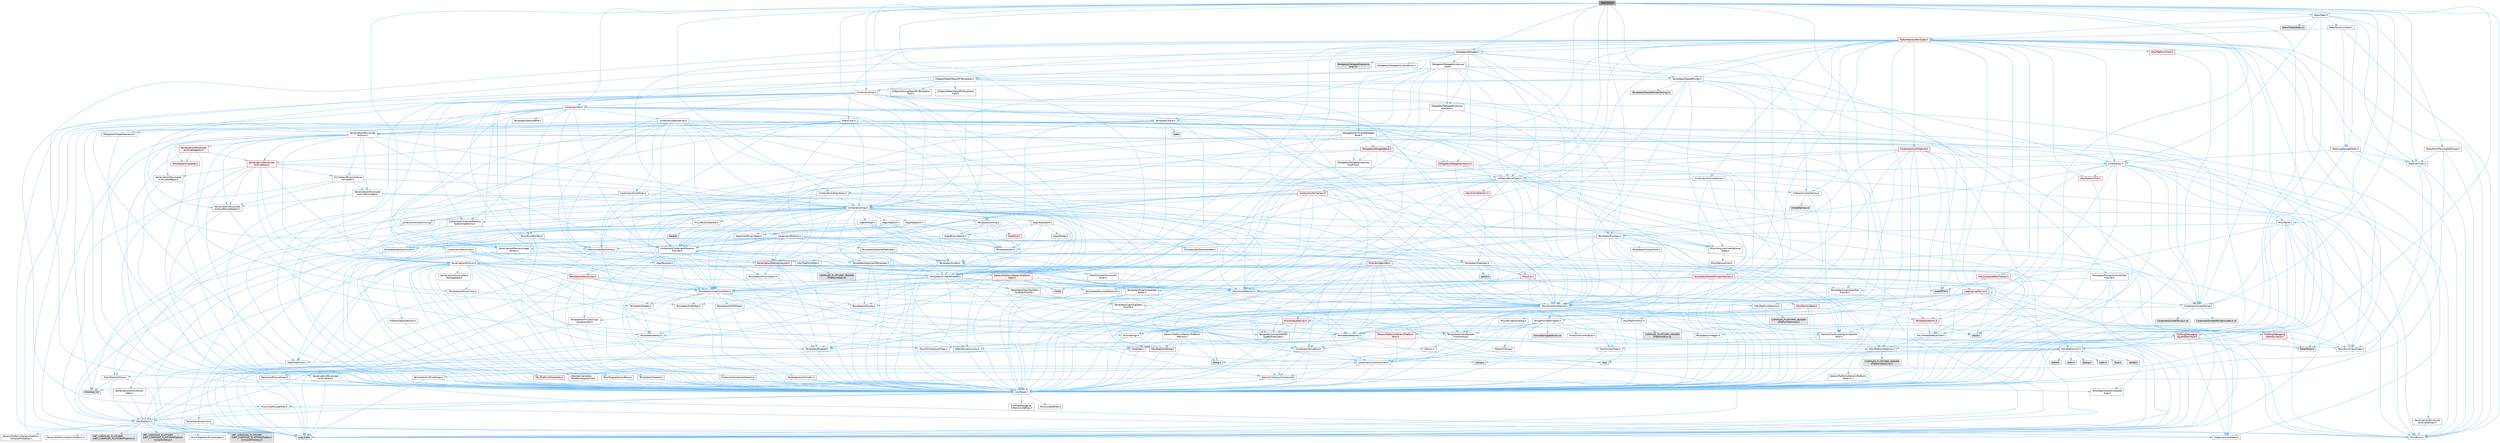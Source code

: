 digraph "StatsData.h"
{
 // INTERACTIVE_SVG=YES
 // LATEX_PDF_SIZE
  bgcolor="transparent";
  edge [fontname=Helvetica,fontsize=10,labelfontname=Helvetica,labelfontsize=10];
  node [fontname=Helvetica,fontsize=10,shape=box,height=0.2,width=0.4];
  Node1 [id="Node000001",label="StatsData.h",height=0.2,width=0.4,color="gray40", fillcolor="grey60", style="filled", fontcolor="black",tooltip=" "];
  Node1 -> Node2 [id="edge1_Node000001_Node000002",color="steelblue1",style="solid",tooltip=" "];
  Node2 [id="Node000002",label="Containers/Array.h",height=0.2,width=0.4,color="grey40", fillcolor="white", style="filled",URL="$df/dd0/Array_8h.html",tooltip=" "];
  Node2 -> Node3 [id="edge2_Node000002_Node000003",color="steelblue1",style="solid",tooltip=" "];
  Node3 [id="Node000003",label="CoreTypes.h",height=0.2,width=0.4,color="grey40", fillcolor="white", style="filled",URL="$dc/dec/CoreTypes_8h.html",tooltip=" "];
  Node3 -> Node4 [id="edge3_Node000003_Node000004",color="steelblue1",style="solid",tooltip=" "];
  Node4 [id="Node000004",label="HAL/Platform.h",height=0.2,width=0.4,color="grey40", fillcolor="white", style="filled",URL="$d9/dd0/Platform_8h.html",tooltip=" "];
  Node4 -> Node5 [id="edge4_Node000004_Node000005",color="steelblue1",style="solid",tooltip=" "];
  Node5 [id="Node000005",label="Misc/Build.h",height=0.2,width=0.4,color="grey40", fillcolor="white", style="filled",URL="$d3/dbb/Build_8h.html",tooltip=" "];
  Node4 -> Node6 [id="edge5_Node000004_Node000006",color="steelblue1",style="solid",tooltip=" "];
  Node6 [id="Node000006",label="Misc/LargeWorldCoordinates.h",height=0.2,width=0.4,color="grey40", fillcolor="white", style="filled",URL="$d2/dcb/LargeWorldCoordinates_8h.html",tooltip=" "];
  Node4 -> Node7 [id="edge6_Node000004_Node000007",color="steelblue1",style="solid",tooltip=" "];
  Node7 [id="Node000007",label="type_traits",height=0.2,width=0.4,color="grey60", fillcolor="#E0E0E0", style="filled",tooltip=" "];
  Node4 -> Node8 [id="edge7_Node000004_Node000008",color="steelblue1",style="solid",tooltip=" "];
  Node8 [id="Node000008",label="PreprocessorHelpers.h",height=0.2,width=0.4,color="grey40", fillcolor="white", style="filled",URL="$db/ddb/PreprocessorHelpers_8h.html",tooltip=" "];
  Node4 -> Node9 [id="edge8_Node000004_Node000009",color="steelblue1",style="solid",tooltip=" "];
  Node9 [id="Node000009",label="UBT_COMPILED_PLATFORM\l/UBT_COMPILED_PLATFORMPlatform\lCompilerPreSetup.h",height=0.2,width=0.4,color="grey60", fillcolor="#E0E0E0", style="filled",tooltip=" "];
  Node4 -> Node10 [id="edge9_Node000004_Node000010",color="steelblue1",style="solid",tooltip=" "];
  Node10 [id="Node000010",label="GenericPlatform/GenericPlatform\lCompilerPreSetup.h",height=0.2,width=0.4,color="grey40", fillcolor="white", style="filled",URL="$d9/dc8/GenericPlatformCompilerPreSetup_8h.html",tooltip=" "];
  Node4 -> Node11 [id="edge10_Node000004_Node000011",color="steelblue1",style="solid",tooltip=" "];
  Node11 [id="Node000011",label="GenericPlatform/GenericPlatform.h",height=0.2,width=0.4,color="grey40", fillcolor="white", style="filled",URL="$d6/d84/GenericPlatform_8h.html",tooltip=" "];
  Node4 -> Node12 [id="edge11_Node000004_Node000012",color="steelblue1",style="solid",tooltip=" "];
  Node12 [id="Node000012",label="UBT_COMPILED_PLATFORM\l/UBT_COMPILED_PLATFORMPlatform.h",height=0.2,width=0.4,color="grey60", fillcolor="#E0E0E0", style="filled",tooltip=" "];
  Node4 -> Node13 [id="edge12_Node000004_Node000013",color="steelblue1",style="solid",tooltip=" "];
  Node13 [id="Node000013",label="UBT_COMPILED_PLATFORM\l/UBT_COMPILED_PLATFORMPlatform\lCompilerSetup.h",height=0.2,width=0.4,color="grey60", fillcolor="#E0E0E0", style="filled",tooltip=" "];
  Node3 -> Node14 [id="edge13_Node000003_Node000014",color="steelblue1",style="solid",tooltip=" "];
  Node14 [id="Node000014",label="ProfilingDebugging\l/UMemoryDefines.h",height=0.2,width=0.4,color="grey40", fillcolor="white", style="filled",URL="$d2/da2/UMemoryDefines_8h.html",tooltip=" "];
  Node3 -> Node15 [id="edge14_Node000003_Node000015",color="steelblue1",style="solid",tooltip=" "];
  Node15 [id="Node000015",label="Misc/CoreMiscDefines.h",height=0.2,width=0.4,color="grey40", fillcolor="white", style="filled",URL="$da/d38/CoreMiscDefines_8h.html",tooltip=" "];
  Node15 -> Node4 [id="edge15_Node000015_Node000004",color="steelblue1",style="solid",tooltip=" "];
  Node15 -> Node8 [id="edge16_Node000015_Node000008",color="steelblue1",style="solid",tooltip=" "];
  Node3 -> Node16 [id="edge17_Node000003_Node000016",color="steelblue1",style="solid",tooltip=" "];
  Node16 [id="Node000016",label="Misc/CoreDefines.h",height=0.2,width=0.4,color="grey40", fillcolor="white", style="filled",URL="$d3/dd2/CoreDefines_8h.html",tooltip=" "];
  Node2 -> Node17 [id="edge18_Node000002_Node000017",color="steelblue1",style="solid",tooltip=" "];
  Node17 [id="Node000017",label="Misc/AssertionMacros.h",height=0.2,width=0.4,color="grey40", fillcolor="white", style="filled",URL="$d0/dfa/AssertionMacros_8h.html",tooltip=" "];
  Node17 -> Node3 [id="edge19_Node000017_Node000003",color="steelblue1",style="solid",tooltip=" "];
  Node17 -> Node4 [id="edge20_Node000017_Node000004",color="steelblue1",style="solid",tooltip=" "];
  Node17 -> Node18 [id="edge21_Node000017_Node000018",color="steelblue1",style="solid",tooltip=" "];
  Node18 [id="Node000018",label="HAL/PlatformMisc.h",height=0.2,width=0.4,color="grey40", fillcolor="white", style="filled",URL="$d0/df5/PlatformMisc_8h.html",tooltip=" "];
  Node18 -> Node3 [id="edge22_Node000018_Node000003",color="steelblue1",style="solid",tooltip=" "];
  Node18 -> Node19 [id="edge23_Node000018_Node000019",color="steelblue1",style="solid",tooltip=" "];
  Node19 [id="Node000019",label="GenericPlatform/GenericPlatform\lMisc.h",height=0.2,width=0.4,color="red", fillcolor="#FFF0F0", style="filled",URL="$db/d9a/GenericPlatformMisc_8h.html",tooltip=" "];
  Node19 -> Node20 [id="edge24_Node000019_Node000020",color="steelblue1",style="solid",tooltip=" "];
  Node20 [id="Node000020",label="Containers/StringFwd.h",height=0.2,width=0.4,color="grey40", fillcolor="white", style="filled",URL="$df/d37/StringFwd_8h.html",tooltip=" "];
  Node20 -> Node3 [id="edge25_Node000020_Node000003",color="steelblue1",style="solid",tooltip=" "];
  Node20 -> Node21 [id="edge26_Node000020_Node000021",color="steelblue1",style="solid",tooltip=" "];
  Node21 [id="Node000021",label="Traits/ElementType.h",height=0.2,width=0.4,color="grey40", fillcolor="white", style="filled",URL="$d5/d4f/ElementType_8h.html",tooltip=" "];
  Node21 -> Node4 [id="edge27_Node000021_Node000004",color="steelblue1",style="solid",tooltip=" "];
  Node21 -> Node22 [id="edge28_Node000021_Node000022",color="steelblue1",style="solid",tooltip=" "];
  Node22 [id="Node000022",label="initializer_list",height=0.2,width=0.4,color="grey60", fillcolor="#E0E0E0", style="filled",tooltip=" "];
  Node21 -> Node7 [id="edge29_Node000021_Node000007",color="steelblue1",style="solid",tooltip=" "];
  Node20 -> Node23 [id="edge30_Node000020_Node000023",color="steelblue1",style="solid",tooltip=" "];
  Node23 [id="Node000023",label="Traits/IsContiguousContainer.h",height=0.2,width=0.4,color="grey40", fillcolor="white", style="filled",URL="$d5/d3c/IsContiguousContainer_8h.html",tooltip=" "];
  Node23 -> Node3 [id="edge31_Node000023_Node000003",color="steelblue1",style="solid",tooltip=" "];
  Node23 -> Node24 [id="edge32_Node000023_Node000024",color="steelblue1",style="solid",tooltip=" "];
  Node24 [id="Node000024",label="Misc/StaticAssertComplete\lType.h",height=0.2,width=0.4,color="grey40", fillcolor="white", style="filled",URL="$d5/d4e/StaticAssertCompleteType_8h.html",tooltip=" "];
  Node23 -> Node22 [id="edge33_Node000023_Node000022",color="steelblue1",style="solid",tooltip=" "];
  Node19 -> Node25 [id="edge34_Node000019_Node000025",color="steelblue1",style="solid",tooltip=" "];
  Node25 [id="Node000025",label="CoreFwd.h",height=0.2,width=0.4,color="red", fillcolor="#FFF0F0", style="filled",URL="$d1/d1e/CoreFwd_8h.html",tooltip=" "];
  Node25 -> Node3 [id="edge35_Node000025_Node000003",color="steelblue1",style="solid",tooltip=" "];
  Node25 -> Node26 [id="edge36_Node000025_Node000026",color="steelblue1",style="solid",tooltip=" "];
  Node26 [id="Node000026",label="Containers/ContainersFwd.h",height=0.2,width=0.4,color="grey40", fillcolor="white", style="filled",URL="$d4/d0a/ContainersFwd_8h.html",tooltip=" "];
  Node26 -> Node4 [id="edge37_Node000026_Node000004",color="steelblue1",style="solid",tooltip=" "];
  Node26 -> Node3 [id="edge38_Node000026_Node000003",color="steelblue1",style="solid",tooltip=" "];
  Node26 -> Node23 [id="edge39_Node000026_Node000023",color="steelblue1",style="solid",tooltip=" "];
  Node25 -> Node27 [id="edge40_Node000025_Node000027",color="steelblue1",style="solid",tooltip=" "];
  Node27 [id="Node000027",label="Math/MathFwd.h",height=0.2,width=0.4,color="grey40", fillcolor="white", style="filled",URL="$d2/d10/MathFwd_8h.html",tooltip=" "];
  Node27 -> Node4 [id="edge41_Node000027_Node000004",color="steelblue1",style="solid",tooltip=" "];
  Node19 -> Node3 [id="edge42_Node000019_Node000003",color="steelblue1",style="solid",tooltip=" "];
  Node19 -> Node30 [id="edge43_Node000019_Node000030",color="steelblue1",style="solid",tooltip=" "];
  Node30 [id="Node000030",label="HAL/PlatformCrt.h",height=0.2,width=0.4,color="grey40", fillcolor="white", style="filled",URL="$d8/d75/PlatformCrt_8h.html",tooltip=" "];
  Node30 -> Node31 [id="edge44_Node000030_Node000031",color="steelblue1",style="solid",tooltip=" "];
  Node31 [id="Node000031",label="new",height=0.2,width=0.4,color="grey60", fillcolor="#E0E0E0", style="filled",tooltip=" "];
  Node30 -> Node32 [id="edge45_Node000030_Node000032",color="steelblue1",style="solid",tooltip=" "];
  Node32 [id="Node000032",label="wchar.h",height=0.2,width=0.4,color="grey60", fillcolor="#E0E0E0", style="filled",tooltip=" "];
  Node30 -> Node33 [id="edge46_Node000030_Node000033",color="steelblue1",style="solid",tooltip=" "];
  Node33 [id="Node000033",label="stddef.h",height=0.2,width=0.4,color="grey60", fillcolor="#E0E0E0", style="filled",tooltip=" "];
  Node30 -> Node34 [id="edge47_Node000030_Node000034",color="steelblue1",style="solid",tooltip=" "];
  Node34 [id="Node000034",label="stdlib.h",height=0.2,width=0.4,color="grey60", fillcolor="#E0E0E0", style="filled",tooltip=" "];
  Node30 -> Node35 [id="edge48_Node000030_Node000035",color="steelblue1",style="solid",tooltip=" "];
  Node35 [id="Node000035",label="stdio.h",height=0.2,width=0.4,color="grey60", fillcolor="#E0E0E0", style="filled",tooltip=" "];
  Node30 -> Node36 [id="edge49_Node000030_Node000036",color="steelblue1",style="solid",tooltip=" "];
  Node36 [id="Node000036",label="stdarg.h",height=0.2,width=0.4,color="grey60", fillcolor="#E0E0E0", style="filled",tooltip=" "];
  Node30 -> Node37 [id="edge50_Node000030_Node000037",color="steelblue1",style="solid",tooltip=" "];
  Node37 [id="Node000037",label="math.h",height=0.2,width=0.4,color="grey60", fillcolor="#E0E0E0", style="filled",tooltip=" "];
  Node30 -> Node38 [id="edge51_Node000030_Node000038",color="steelblue1",style="solid",tooltip=" "];
  Node38 [id="Node000038",label="float.h",height=0.2,width=0.4,color="grey60", fillcolor="#E0E0E0", style="filled",tooltip=" "];
  Node30 -> Node39 [id="edge52_Node000030_Node000039",color="steelblue1",style="solid",tooltip=" "];
  Node39 [id="Node000039",label="string.h",height=0.2,width=0.4,color="grey60", fillcolor="#E0E0E0", style="filled",tooltip=" "];
  Node19 -> Node40 [id="edge53_Node000019_Node000040",color="steelblue1",style="solid",tooltip=" "];
  Node40 [id="Node000040",label="Math/NumericLimits.h",height=0.2,width=0.4,color="grey40", fillcolor="white", style="filled",URL="$df/d1b/NumericLimits_8h.html",tooltip=" "];
  Node40 -> Node3 [id="edge54_Node000040_Node000003",color="steelblue1",style="solid",tooltip=" "];
  Node19 -> Node41 [id="edge55_Node000019_Node000041",color="steelblue1",style="solid",tooltip=" "];
  Node41 [id="Node000041",label="Misc/CompressionFlags.h",height=0.2,width=0.4,color="grey40", fillcolor="white", style="filled",URL="$d9/d76/CompressionFlags_8h.html",tooltip=" "];
  Node19 -> Node42 [id="edge56_Node000019_Node000042",color="steelblue1",style="solid",tooltip=" "];
  Node42 [id="Node000042",label="Misc/EnumClassFlags.h",height=0.2,width=0.4,color="grey40", fillcolor="white", style="filled",URL="$d8/de7/EnumClassFlags_8h.html",tooltip=" "];
  Node18 -> Node45 [id="edge57_Node000018_Node000045",color="steelblue1",style="solid",tooltip=" "];
  Node45 [id="Node000045",label="COMPILED_PLATFORM_HEADER\l(PlatformMisc.h)",height=0.2,width=0.4,color="grey60", fillcolor="#E0E0E0", style="filled",tooltip=" "];
  Node18 -> Node46 [id="edge58_Node000018_Node000046",color="steelblue1",style="solid",tooltip=" "];
  Node46 [id="Node000046",label="ProfilingDebugging\l/CpuProfilerTrace.h",height=0.2,width=0.4,color="red", fillcolor="#FFF0F0", style="filled",URL="$da/dcb/CpuProfilerTrace_8h.html",tooltip=" "];
  Node46 -> Node3 [id="edge59_Node000046_Node000003",color="steelblue1",style="solid",tooltip=" "];
  Node46 -> Node26 [id="edge60_Node000046_Node000026",color="steelblue1",style="solid",tooltip=" "];
  Node46 -> Node47 [id="edge61_Node000046_Node000047",color="steelblue1",style="solid",tooltip=" "];
  Node47 [id="Node000047",label="HAL/PlatformAtomics.h",height=0.2,width=0.4,color="grey40", fillcolor="white", style="filled",URL="$d3/d36/PlatformAtomics_8h.html",tooltip=" "];
  Node47 -> Node3 [id="edge62_Node000047_Node000003",color="steelblue1",style="solid",tooltip=" "];
  Node47 -> Node48 [id="edge63_Node000047_Node000048",color="steelblue1",style="solid",tooltip=" "];
  Node48 [id="Node000048",label="GenericPlatform/GenericPlatform\lAtomics.h",height=0.2,width=0.4,color="grey40", fillcolor="white", style="filled",URL="$da/d72/GenericPlatformAtomics_8h.html",tooltip=" "];
  Node48 -> Node3 [id="edge64_Node000048_Node000003",color="steelblue1",style="solid",tooltip=" "];
  Node47 -> Node49 [id="edge65_Node000047_Node000049",color="steelblue1",style="solid",tooltip=" "];
  Node49 [id="Node000049",label="COMPILED_PLATFORM_HEADER\l(PlatformAtomics.h)",height=0.2,width=0.4,color="grey60", fillcolor="#E0E0E0", style="filled",tooltip=" "];
  Node46 -> Node8 [id="edge66_Node000046_Node000008",color="steelblue1",style="solid",tooltip=" "];
  Node46 -> Node5 [id="edge67_Node000046_Node000005",color="steelblue1",style="solid",tooltip=" "];
  Node46 -> Node53 [id="edge68_Node000046_Node000053",color="steelblue1",style="solid",tooltip=" "];
  Node53 [id="Node000053",label="Trace/Trace.h",height=0.2,width=0.4,color="grey60", fillcolor="#E0E0E0", style="filled",tooltip=" "];
  Node17 -> Node8 [id="edge69_Node000017_Node000008",color="steelblue1",style="solid",tooltip=" "];
  Node17 -> Node54 [id="edge70_Node000017_Node000054",color="steelblue1",style="solid",tooltip=" "];
  Node54 [id="Node000054",label="Templates/EnableIf.h",height=0.2,width=0.4,color="grey40", fillcolor="white", style="filled",URL="$d7/d60/EnableIf_8h.html",tooltip=" "];
  Node54 -> Node3 [id="edge71_Node000054_Node000003",color="steelblue1",style="solid",tooltip=" "];
  Node17 -> Node55 [id="edge72_Node000017_Node000055",color="steelblue1",style="solid",tooltip=" "];
  Node55 [id="Node000055",label="Templates/IsArrayOrRefOf\lTypeByPredicate.h",height=0.2,width=0.4,color="grey40", fillcolor="white", style="filled",URL="$d6/da1/IsArrayOrRefOfTypeByPredicate_8h.html",tooltip=" "];
  Node55 -> Node3 [id="edge73_Node000055_Node000003",color="steelblue1",style="solid",tooltip=" "];
  Node17 -> Node56 [id="edge74_Node000017_Node000056",color="steelblue1",style="solid",tooltip=" "];
  Node56 [id="Node000056",label="Templates/IsValidVariadic\lFunctionArg.h",height=0.2,width=0.4,color="grey40", fillcolor="white", style="filled",URL="$d0/dc8/IsValidVariadicFunctionArg_8h.html",tooltip=" "];
  Node56 -> Node3 [id="edge75_Node000056_Node000003",color="steelblue1",style="solid",tooltip=" "];
  Node56 -> Node57 [id="edge76_Node000056_Node000057",color="steelblue1",style="solid",tooltip=" "];
  Node57 [id="Node000057",label="IsEnum.h",height=0.2,width=0.4,color="grey40", fillcolor="white", style="filled",URL="$d4/de5/IsEnum_8h.html",tooltip=" "];
  Node56 -> Node7 [id="edge77_Node000056_Node000007",color="steelblue1",style="solid",tooltip=" "];
  Node17 -> Node58 [id="edge78_Node000017_Node000058",color="steelblue1",style="solid",tooltip=" "];
  Node58 [id="Node000058",label="Traits/IsCharEncodingCompatible\lWith.h",height=0.2,width=0.4,color="grey40", fillcolor="white", style="filled",URL="$df/dd1/IsCharEncodingCompatibleWith_8h.html",tooltip=" "];
  Node58 -> Node7 [id="edge79_Node000058_Node000007",color="steelblue1",style="solid",tooltip=" "];
  Node58 -> Node59 [id="edge80_Node000058_Node000059",color="steelblue1",style="solid",tooltip=" "];
  Node59 [id="Node000059",label="Traits/IsCharType.h",height=0.2,width=0.4,color="grey40", fillcolor="white", style="filled",URL="$db/d51/IsCharType_8h.html",tooltip=" "];
  Node59 -> Node3 [id="edge81_Node000059_Node000003",color="steelblue1",style="solid",tooltip=" "];
  Node17 -> Node60 [id="edge82_Node000017_Node000060",color="steelblue1",style="solid",tooltip=" "];
  Node60 [id="Node000060",label="Misc/VarArgs.h",height=0.2,width=0.4,color="grey40", fillcolor="white", style="filled",URL="$d5/d6f/VarArgs_8h.html",tooltip=" "];
  Node60 -> Node3 [id="edge83_Node000060_Node000003",color="steelblue1",style="solid",tooltip=" "];
  Node17 -> Node61 [id="edge84_Node000017_Node000061",color="steelblue1",style="solid",tooltip=" "];
  Node61 [id="Node000061",label="String/FormatStringSan.h",height=0.2,width=0.4,color="grey40", fillcolor="white", style="filled",URL="$d3/d8b/FormatStringSan_8h.html",tooltip=" "];
  Node61 -> Node7 [id="edge85_Node000061_Node000007",color="steelblue1",style="solid",tooltip=" "];
  Node61 -> Node3 [id="edge86_Node000061_Node000003",color="steelblue1",style="solid",tooltip=" "];
  Node61 -> Node62 [id="edge87_Node000061_Node000062",color="steelblue1",style="solid",tooltip=" "];
  Node62 [id="Node000062",label="Templates/Requires.h",height=0.2,width=0.4,color="grey40", fillcolor="white", style="filled",URL="$dc/d96/Requires_8h.html",tooltip=" "];
  Node62 -> Node54 [id="edge88_Node000062_Node000054",color="steelblue1",style="solid",tooltip=" "];
  Node62 -> Node7 [id="edge89_Node000062_Node000007",color="steelblue1",style="solid",tooltip=" "];
  Node61 -> Node63 [id="edge90_Node000061_Node000063",color="steelblue1",style="solid",tooltip=" "];
  Node63 [id="Node000063",label="Templates/Identity.h",height=0.2,width=0.4,color="grey40", fillcolor="white", style="filled",URL="$d0/dd5/Identity_8h.html",tooltip=" "];
  Node61 -> Node56 [id="edge91_Node000061_Node000056",color="steelblue1",style="solid",tooltip=" "];
  Node61 -> Node59 [id="edge92_Node000061_Node000059",color="steelblue1",style="solid",tooltip=" "];
  Node61 -> Node64 [id="edge93_Node000061_Node000064",color="steelblue1",style="solid",tooltip=" "];
  Node64 [id="Node000064",label="Traits/IsTEnumAsByte.h",height=0.2,width=0.4,color="grey40", fillcolor="white", style="filled",URL="$d1/de6/IsTEnumAsByte_8h.html",tooltip=" "];
  Node61 -> Node65 [id="edge94_Node000061_Node000065",color="steelblue1",style="solid",tooltip=" "];
  Node65 [id="Node000065",label="Traits/IsTString.h",height=0.2,width=0.4,color="grey40", fillcolor="white", style="filled",URL="$d0/df8/IsTString_8h.html",tooltip=" "];
  Node65 -> Node26 [id="edge95_Node000065_Node000026",color="steelblue1",style="solid",tooltip=" "];
  Node61 -> Node26 [id="edge96_Node000061_Node000026",color="steelblue1",style="solid",tooltip=" "];
  Node61 -> Node66 [id="edge97_Node000061_Node000066",color="steelblue1",style="solid",tooltip=" "];
  Node66 [id="Node000066",label="FormatStringSanErrors.inl",height=0.2,width=0.4,color="grey60", fillcolor="#E0E0E0", style="filled",tooltip=" "];
  Node17 -> Node67 [id="edge98_Node000017_Node000067",color="steelblue1",style="solid",tooltip=" "];
  Node67 [id="Node000067",label="atomic",height=0.2,width=0.4,color="grey60", fillcolor="#E0E0E0", style="filled",tooltip=" "];
  Node2 -> Node68 [id="edge99_Node000002_Node000068",color="steelblue1",style="solid",tooltip=" "];
  Node68 [id="Node000068",label="Misc/IntrusiveUnsetOptional\lState.h",height=0.2,width=0.4,color="grey40", fillcolor="white", style="filled",URL="$d2/d0a/IntrusiveUnsetOptionalState_8h.html",tooltip=" "];
  Node68 -> Node69 [id="edge100_Node000068_Node000069",color="steelblue1",style="solid",tooltip=" "];
  Node69 [id="Node000069",label="Misc/OptionalFwd.h",height=0.2,width=0.4,color="grey40", fillcolor="white", style="filled",URL="$dc/d50/OptionalFwd_8h.html",tooltip=" "];
  Node2 -> Node70 [id="edge101_Node000002_Node000070",color="steelblue1",style="solid",tooltip=" "];
  Node70 [id="Node000070",label="Misc/ReverseIterate.h",height=0.2,width=0.4,color="grey40", fillcolor="white", style="filled",URL="$db/de3/ReverseIterate_8h.html",tooltip=" "];
  Node70 -> Node4 [id="edge102_Node000070_Node000004",color="steelblue1",style="solid",tooltip=" "];
  Node70 -> Node71 [id="edge103_Node000070_Node000071",color="steelblue1",style="solid",tooltip=" "];
  Node71 [id="Node000071",label="iterator",height=0.2,width=0.4,color="grey60", fillcolor="#E0E0E0", style="filled",tooltip=" "];
  Node2 -> Node72 [id="edge104_Node000002_Node000072",color="steelblue1",style="solid",tooltip=" "];
  Node72 [id="Node000072",label="HAL/UnrealMemory.h",height=0.2,width=0.4,color="grey40", fillcolor="white", style="filled",URL="$d9/d96/UnrealMemory_8h.html",tooltip=" "];
  Node72 -> Node3 [id="edge105_Node000072_Node000003",color="steelblue1",style="solid",tooltip=" "];
  Node72 -> Node73 [id="edge106_Node000072_Node000073",color="steelblue1",style="solid",tooltip=" "];
  Node73 [id="Node000073",label="GenericPlatform/GenericPlatform\lMemory.h",height=0.2,width=0.4,color="grey40", fillcolor="white", style="filled",URL="$dd/d22/GenericPlatformMemory_8h.html",tooltip=" "];
  Node73 -> Node25 [id="edge107_Node000073_Node000025",color="steelblue1",style="solid",tooltip=" "];
  Node73 -> Node3 [id="edge108_Node000073_Node000003",color="steelblue1",style="solid",tooltip=" "];
  Node73 -> Node74 [id="edge109_Node000073_Node000074",color="steelblue1",style="solid",tooltip=" "];
  Node74 [id="Node000074",label="HAL/PlatformString.h",height=0.2,width=0.4,color="red", fillcolor="#FFF0F0", style="filled",URL="$db/db5/PlatformString_8h.html",tooltip=" "];
  Node74 -> Node3 [id="edge110_Node000074_Node000003",color="steelblue1",style="solid",tooltip=" "];
  Node73 -> Node39 [id="edge111_Node000073_Node000039",color="steelblue1",style="solid",tooltip=" "];
  Node73 -> Node32 [id="edge112_Node000073_Node000032",color="steelblue1",style="solid",tooltip=" "];
  Node72 -> Node76 [id="edge113_Node000072_Node000076",color="steelblue1",style="solid",tooltip=" "];
  Node76 [id="Node000076",label="HAL/MemoryBase.h",height=0.2,width=0.4,color="red", fillcolor="#FFF0F0", style="filled",URL="$d6/d9f/MemoryBase_8h.html",tooltip=" "];
  Node76 -> Node3 [id="edge114_Node000076_Node000003",color="steelblue1",style="solid",tooltip=" "];
  Node76 -> Node47 [id="edge115_Node000076_Node000047",color="steelblue1",style="solid",tooltip=" "];
  Node76 -> Node30 [id="edge116_Node000076_Node000030",color="steelblue1",style="solid",tooltip=" "];
  Node76 -> Node78 [id="edge117_Node000076_Node000078",color="steelblue1",style="solid",tooltip=" "];
  Node78 [id="Node000078",label="Misc/OutputDevice.h",height=0.2,width=0.4,color="red", fillcolor="#FFF0F0", style="filled",URL="$d7/d32/OutputDevice_8h.html",tooltip=" "];
  Node78 -> Node25 [id="edge118_Node000078_Node000025",color="steelblue1",style="solid",tooltip=" "];
  Node78 -> Node3 [id="edge119_Node000078_Node000003",color="steelblue1",style="solid",tooltip=" "];
  Node78 -> Node60 [id="edge120_Node000078_Node000060",color="steelblue1",style="solid",tooltip=" "];
  Node78 -> Node55 [id="edge121_Node000078_Node000055",color="steelblue1",style="solid",tooltip=" "];
  Node78 -> Node56 [id="edge122_Node000078_Node000056",color="steelblue1",style="solid",tooltip=" "];
  Node78 -> Node58 [id="edge123_Node000078_Node000058",color="steelblue1",style="solid",tooltip=" "];
  Node76 -> Node80 [id="edge124_Node000076_Node000080",color="steelblue1",style="solid",tooltip=" "];
  Node80 [id="Node000080",label="Templates/Atomic.h",height=0.2,width=0.4,color="red", fillcolor="#FFF0F0", style="filled",URL="$d3/d91/Atomic_8h.html",tooltip=" "];
  Node80 -> Node81 [id="edge125_Node000080_Node000081",color="steelblue1",style="solid",tooltip=" "];
  Node81 [id="Node000081",label="HAL/ThreadSafeCounter.h",height=0.2,width=0.4,color="grey40", fillcolor="white", style="filled",URL="$dc/dc9/ThreadSafeCounter_8h.html",tooltip=" "];
  Node81 -> Node3 [id="edge126_Node000081_Node000003",color="steelblue1",style="solid",tooltip=" "];
  Node81 -> Node47 [id="edge127_Node000081_Node000047",color="steelblue1",style="solid",tooltip=" "];
  Node80 -> Node83 [id="edge128_Node000080_Node000083",color="steelblue1",style="solid",tooltip=" "];
  Node83 [id="Node000083",label="Templates/IsIntegral.h",height=0.2,width=0.4,color="grey40", fillcolor="white", style="filled",URL="$da/d64/IsIntegral_8h.html",tooltip=" "];
  Node83 -> Node3 [id="edge129_Node000083_Node000003",color="steelblue1",style="solid",tooltip=" "];
  Node80 -> Node67 [id="edge130_Node000080_Node000067",color="steelblue1",style="solid",tooltip=" "];
  Node72 -> Node89 [id="edge131_Node000072_Node000089",color="steelblue1",style="solid",tooltip=" "];
  Node89 [id="Node000089",label="HAL/PlatformMemory.h",height=0.2,width=0.4,color="grey40", fillcolor="white", style="filled",URL="$de/d68/PlatformMemory_8h.html",tooltip=" "];
  Node89 -> Node3 [id="edge132_Node000089_Node000003",color="steelblue1",style="solid",tooltip=" "];
  Node89 -> Node73 [id="edge133_Node000089_Node000073",color="steelblue1",style="solid",tooltip=" "];
  Node89 -> Node90 [id="edge134_Node000089_Node000090",color="steelblue1",style="solid",tooltip=" "];
  Node90 [id="Node000090",label="COMPILED_PLATFORM_HEADER\l(PlatformMemory.h)",height=0.2,width=0.4,color="grey60", fillcolor="#E0E0E0", style="filled",tooltip=" "];
  Node72 -> Node91 [id="edge135_Node000072_Node000091",color="steelblue1",style="solid",tooltip=" "];
  Node91 [id="Node000091",label="ProfilingDebugging\l/MemoryTrace.h",height=0.2,width=0.4,color="red", fillcolor="#FFF0F0", style="filled",URL="$da/dd7/MemoryTrace_8h.html",tooltip=" "];
  Node91 -> Node4 [id="edge136_Node000091_Node000004",color="steelblue1",style="solid",tooltip=" "];
  Node91 -> Node42 [id="edge137_Node000091_Node000042",color="steelblue1",style="solid",tooltip=" "];
  Node91 -> Node53 [id="edge138_Node000091_Node000053",color="steelblue1",style="solid",tooltip=" "];
  Node72 -> Node92 [id="edge139_Node000072_Node000092",color="steelblue1",style="solid",tooltip=" "];
  Node92 [id="Node000092",label="Templates/IsPointer.h",height=0.2,width=0.4,color="grey40", fillcolor="white", style="filled",URL="$d7/d05/IsPointer_8h.html",tooltip=" "];
  Node92 -> Node3 [id="edge140_Node000092_Node000003",color="steelblue1",style="solid",tooltip=" "];
  Node2 -> Node93 [id="edge141_Node000002_Node000093",color="steelblue1",style="solid",tooltip=" "];
  Node93 [id="Node000093",label="Templates/UnrealTypeTraits.h",height=0.2,width=0.4,color="grey40", fillcolor="white", style="filled",URL="$d2/d2d/UnrealTypeTraits_8h.html",tooltip=" "];
  Node93 -> Node3 [id="edge142_Node000093_Node000003",color="steelblue1",style="solid",tooltip=" "];
  Node93 -> Node92 [id="edge143_Node000093_Node000092",color="steelblue1",style="solid",tooltip=" "];
  Node93 -> Node17 [id="edge144_Node000093_Node000017",color="steelblue1",style="solid",tooltip=" "];
  Node93 -> Node85 [id="edge145_Node000093_Node000085",color="steelblue1",style="solid",tooltip=" "];
  Node85 [id="Node000085",label="Templates/AndOrNot.h",height=0.2,width=0.4,color="grey40", fillcolor="white", style="filled",URL="$db/d0a/AndOrNot_8h.html",tooltip=" "];
  Node85 -> Node3 [id="edge146_Node000085_Node000003",color="steelblue1",style="solid",tooltip=" "];
  Node93 -> Node54 [id="edge147_Node000093_Node000054",color="steelblue1",style="solid",tooltip=" "];
  Node93 -> Node94 [id="edge148_Node000093_Node000094",color="steelblue1",style="solid",tooltip=" "];
  Node94 [id="Node000094",label="Templates/IsArithmetic.h",height=0.2,width=0.4,color="grey40", fillcolor="white", style="filled",URL="$d2/d5d/IsArithmetic_8h.html",tooltip=" "];
  Node94 -> Node3 [id="edge149_Node000094_Node000003",color="steelblue1",style="solid",tooltip=" "];
  Node93 -> Node57 [id="edge150_Node000093_Node000057",color="steelblue1",style="solid",tooltip=" "];
  Node93 -> Node95 [id="edge151_Node000093_Node000095",color="steelblue1",style="solid",tooltip=" "];
  Node95 [id="Node000095",label="Templates/Models.h",height=0.2,width=0.4,color="grey40", fillcolor="white", style="filled",URL="$d3/d0c/Models_8h.html",tooltip=" "];
  Node95 -> Node63 [id="edge152_Node000095_Node000063",color="steelblue1",style="solid",tooltip=" "];
  Node93 -> Node96 [id="edge153_Node000093_Node000096",color="steelblue1",style="solid",tooltip=" "];
  Node96 [id="Node000096",label="Templates/IsPODType.h",height=0.2,width=0.4,color="grey40", fillcolor="white", style="filled",URL="$d7/db1/IsPODType_8h.html",tooltip=" "];
  Node96 -> Node3 [id="edge154_Node000096_Node000003",color="steelblue1",style="solid",tooltip=" "];
  Node93 -> Node97 [id="edge155_Node000093_Node000097",color="steelblue1",style="solid",tooltip=" "];
  Node97 [id="Node000097",label="Templates/IsUECoreType.h",height=0.2,width=0.4,color="grey40", fillcolor="white", style="filled",URL="$d1/db8/IsUECoreType_8h.html",tooltip=" "];
  Node97 -> Node3 [id="edge156_Node000097_Node000003",color="steelblue1",style="solid",tooltip=" "];
  Node97 -> Node7 [id="edge157_Node000097_Node000007",color="steelblue1",style="solid",tooltip=" "];
  Node93 -> Node86 [id="edge158_Node000093_Node000086",color="steelblue1",style="solid",tooltip=" "];
  Node86 [id="Node000086",label="Templates/IsTriviallyCopy\lConstructible.h",height=0.2,width=0.4,color="grey40", fillcolor="white", style="filled",URL="$d3/d78/IsTriviallyCopyConstructible_8h.html",tooltip=" "];
  Node86 -> Node3 [id="edge159_Node000086_Node000003",color="steelblue1",style="solid",tooltip=" "];
  Node86 -> Node7 [id="edge160_Node000086_Node000007",color="steelblue1",style="solid",tooltip=" "];
  Node2 -> Node98 [id="edge161_Node000002_Node000098",color="steelblue1",style="solid",tooltip=" "];
  Node98 [id="Node000098",label="Templates/UnrealTemplate.h",height=0.2,width=0.4,color="grey40", fillcolor="white", style="filled",URL="$d4/d24/UnrealTemplate_8h.html",tooltip=" "];
  Node98 -> Node3 [id="edge162_Node000098_Node000003",color="steelblue1",style="solid",tooltip=" "];
  Node98 -> Node92 [id="edge163_Node000098_Node000092",color="steelblue1",style="solid",tooltip=" "];
  Node98 -> Node72 [id="edge164_Node000098_Node000072",color="steelblue1",style="solid",tooltip=" "];
  Node98 -> Node99 [id="edge165_Node000098_Node000099",color="steelblue1",style="solid",tooltip=" "];
  Node99 [id="Node000099",label="Templates/CopyQualifiers\lAndRefsFromTo.h",height=0.2,width=0.4,color="grey40", fillcolor="white", style="filled",URL="$d3/db3/CopyQualifiersAndRefsFromTo_8h.html",tooltip=" "];
  Node99 -> Node100 [id="edge166_Node000099_Node000100",color="steelblue1",style="solid",tooltip=" "];
  Node100 [id="Node000100",label="Templates/CopyQualifiers\lFromTo.h",height=0.2,width=0.4,color="grey40", fillcolor="white", style="filled",URL="$d5/db4/CopyQualifiersFromTo_8h.html",tooltip=" "];
  Node98 -> Node93 [id="edge167_Node000098_Node000093",color="steelblue1",style="solid",tooltip=" "];
  Node98 -> Node101 [id="edge168_Node000098_Node000101",color="steelblue1",style="solid",tooltip=" "];
  Node101 [id="Node000101",label="Templates/RemoveReference.h",height=0.2,width=0.4,color="grey40", fillcolor="white", style="filled",URL="$da/dbe/RemoveReference_8h.html",tooltip=" "];
  Node101 -> Node3 [id="edge169_Node000101_Node000003",color="steelblue1",style="solid",tooltip=" "];
  Node98 -> Node62 [id="edge170_Node000098_Node000062",color="steelblue1",style="solid",tooltip=" "];
  Node98 -> Node102 [id="edge171_Node000098_Node000102",color="steelblue1",style="solid",tooltip=" "];
  Node102 [id="Node000102",label="Templates/TypeCompatible\lBytes.h",height=0.2,width=0.4,color="grey40", fillcolor="white", style="filled",URL="$df/d0a/TypeCompatibleBytes_8h.html",tooltip=" "];
  Node102 -> Node3 [id="edge172_Node000102_Node000003",color="steelblue1",style="solid",tooltip=" "];
  Node102 -> Node39 [id="edge173_Node000102_Node000039",color="steelblue1",style="solid",tooltip=" "];
  Node102 -> Node31 [id="edge174_Node000102_Node000031",color="steelblue1",style="solid",tooltip=" "];
  Node102 -> Node7 [id="edge175_Node000102_Node000007",color="steelblue1",style="solid",tooltip=" "];
  Node98 -> Node63 [id="edge176_Node000098_Node000063",color="steelblue1",style="solid",tooltip=" "];
  Node98 -> Node23 [id="edge177_Node000098_Node000023",color="steelblue1",style="solid",tooltip=" "];
  Node98 -> Node103 [id="edge178_Node000098_Node000103",color="steelblue1",style="solid",tooltip=" "];
  Node103 [id="Node000103",label="Traits/UseBitwiseSwap.h",height=0.2,width=0.4,color="grey40", fillcolor="white", style="filled",URL="$db/df3/UseBitwiseSwap_8h.html",tooltip=" "];
  Node103 -> Node3 [id="edge179_Node000103_Node000003",color="steelblue1",style="solid",tooltip=" "];
  Node103 -> Node7 [id="edge180_Node000103_Node000007",color="steelblue1",style="solid",tooltip=" "];
  Node98 -> Node7 [id="edge181_Node000098_Node000007",color="steelblue1",style="solid",tooltip=" "];
  Node2 -> Node104 [id="edge182_Node000002_Node000104",color="steelblue1",style="solid",tooltip=" "];
  Node104 [id="Node000104",label="Containers/AllowShrinking.h",height=0.2,width=0.4,color="grey40", fillcolor="white", style="filled",URL="$d7/d1a/AllowShrinking_8h.html",tooltip=" "];
  Node104 -> Node3 [id="edge183_Node000104_Node000003",color="steelblue1",style="solid",tooltip=" "];
  Node2 -> Node105 [id="edge184_Node000002_Node000105",color="steelblue1",style="solid",tooltip=" "];
  Node105 [id="Node000105",label="Containers/ContainerAllocation\lPolicies.h",height=0.2,width=0.4,color="grey40", fillcolor="white", style="filled",URL="$d7/dff/ContainerAllocationPolicies_8h.html",tooltip=" "];
  Node105 -> Node3 [id="edge185_Node000105_Node000003",color="steelblue1",style="solid",tooltip=" "];
  Node105 -> Node106 [id="edge186_Node000105_Node000106",color="steelblue1",style="solid",tooltip=" "];
  Node106 [id="Node000106",label="Containers/ContainerHelpers.h",height=0.2,width=0.4,color="grey40", fillcolor="white", style="filled",URL="$d7/d33/ContainerHelpers_8h.html",tooltip=" "];
  Node106 -> Node3 [id="edge187_Node000106_Node000003",color="steelblue1",style="solid",tooltip=" "];
  Node105 -> Node105 [id="edge188_Node000105_Node000105",color="steelblue1",style="solid",tooltip=" "];
  Node105 -> Node107 [id="edge189_Node000105_Node000107",color="steelblue1",style="solid",tooltip=" "];
  Node107 [id="Node000107",label="HAL/PlatformMath.h",height=0.2,width=0.4,color="grey40", fillcolor="white", style="filled",URL="$dc/d53/PlatformMath_8h.html",tooltip=" "];
  Node107 -> Node3 [id="edge190_Node000107_Node000003",color="steelblue1",style="solid",tooltip=" "];
  Node107 -> Node108 [id="edge191_Node000107_Node000108",color="steelblue1",style="solid",tooltip=" "];
  Node108 [id="Node000108",label="GenericPlatform/GenericPlatform\lMath.h",height=0.2,width=0.4,color="red", fillcolor="#FFF0F0", style="filled",URL="$d5/d79/GenericPlatformMath_8h.html",tooltip=" "];
  Node108 -> Node3 [id="edge192_Node000108_Node000003",color="steelblue1",style="solid",tooltip=" "];
  Node108 -> Node26 [id="edge193_Node000108_Node000026",color="steelblue1",style="solid",tooltip=" "];
  Node108 -> Node30 [id="edge194_Node000108_Node000030",color="steelblue1",style="solid",tooltip=" "];
  Node108 -> Node85 [id="edge195_Node000108_Node000085",color="steelblue1",style="solid",tooltip=" "];
  Node108 -> Node93 [id="edge196_Node000108_Node000093",color="steelblue1",style="solid",tooltip=" "];
  Node108 -> Node62 [id="edge197_Node000108_Node000062",color="steelblue1",style="solid",tooltip=" "];
  Node108 -> Node102 [id="edge198_Node000108_Node000102",color="steelblue1",style="solid",tooltip=" "];
  Node108 -> Node113 [id="edge199_Node000108_Node000113",color="steelblue1",style="solid",tooltip=" "];
  Node113 [id="Node000113",label="limits",height=0.2,width=0.4,color="grey60", fillcolor="#E0E0E0", style="filled",tooltip=" "];
  Node108 -> Node7 [id="edge200_Node000108_Node000007",color="steelblue1",style="solid",tooltip=" "];
  Node107 -> Node114 [id="edge201_Node000107_Node000114",color="steelblue1",style="solid",tooltip=" "];
  Node114 [id="Node000114",label="COMPILED_PLATFORM_HEADER\l(PlatformMath.h)",height=0.2,width=0.4,color="grey60", fillcolor="#E0E0E0", style="filled",tooltip=" "];
  Node105 -> Node72 [id="edge202_Node000105_Node000072",color="steelblue1",style="solid",tooltip=" "];
  Node105 -> Node40 [id="edge203_Node000105_Node000040",color="steelblue1",style="solid",tooltip=" "];
  Node105 -> Node17 [id="edge204_Node000105_Node000017",color="steelblue1",style="solid",tooltip=" "];
  Node105 -> Node115 [id="edge205_Node000105_Node000115",color="steelblue1",style="solid",tooltip=" "];
  Node115 [id="Node000115",label="Templates/IsPolymorphic.h",height=0.2,width=0.4,color="grey40", fillcolor="white", style="filled",URL="$dc/d20/IsPolymorphic_8h.html",tooltip=" "];
  Node105 -> Node116 [id="edge206_Node000105_Node000116",color="steelblue1",style="solid",tooltip=" "];
  Node116 [id="Node000116",label="Templates/MemoryOps.h",height=0.2,width=0.4,color="red", fillcolor="#FFF0F0", style="filled",URL="$db/dea/MemoryOps_8h.html",tooltip=" "];
  Node116 -> Node3 [id="edge207_Node000116_Node000003",color="steelblue1",style="solid",tooltip=" "];
  Node116 -> Node72 [id="edge208_Node000116_Node000072",color="steelblue1",style="solid",tooltip=" "];
  Node116 -> Node86 [id="edge209_Node000116_Node000086",color="steelblue1",style="solid",tooltip=" "];
  Node116 -> Node62 [id="edge210_Node000116_Node000062",color="steelblue1",style="solid",tooltip=" "];
  Node116 -> Node93 [id="edge211_Node000116_Node000093",color="steelblue1",style="solid",tooltip=" "];
  Node116 -> Node103 [id="edge212_Node000116_Node000103",color="steelblue1",style="solid",tooltip=" "];
  Node116 -> Node31 [id="edge213_Node000116_Node000031",color="steelblue1",style="solid",tooltip=" "];
  Node116 -> Node7 [id="edge214_Node000116_Node000007",color="steelblue1",style="solid",tooltip=" "];
  Node105 -> Node102 [id="edge215_Node000105_Node000102",color="steelblue1",style="solid",tooltip=" "];
  Node105 -> Node7 [id="edge216_Node000105_Node000007",color="steelblue1",style="solid",tooltip=" "];
  Node2 -> Node117 [id="edge217_Node000002_Node000117",color="steelblue1",style="solid",tooltip=" "];
  Node117 [id="Node000117",label="Containers/ContainerElement\lTypeCompatibility.h",height=0.2,width=0.4,color="grey40", fillcolor="white", style="filled",URL="$df/ddf/ContainerElementTypeCompatibility_8h.html",tooltip=" "];
  Node117 -> Node3 [id="edge218_Node000117_Node000003",color="steelblue1",style="solid",tooltip=" "];
  Node117 -> Node93 [id="edge219_Node000117_Node000093",color="steelblue1",style="solid",tooltip=" "];
  Node2 -> Node118 [id="edge220_Node000002_Node000118",color="steelblue1",style="solid",tooltip=" "];
  Node118 [id="Node000118",label="Serialization/Archive.h",height=0.2,width=0.4,color="grey40", fillcolor="white", style="filled",URL="$d7/d3b/Archive_8h.html",tooltip=" "];
  Node118 -> Node25 [id="edge221_Node000118_Node000025",color="steelblue1",style="solid",tooltip=" "];
  Node118 -> Node3 [id="edge222_Node000118_Node000003",color="steelblue1",style="solid",tooltip=" "];
  Node118 -> Node119 [id="edge223_Node000118_Node000119",color="steelblue1",style="solid",tooltip=" "];
  Node119 [id="Node000119",label="HAL/PlatformProperties.h",height=0.2,width=0.4,color="red", fillcolor="#FFF0F0", style="filled",URL="$d9/db0/PlatformProperties_8h.html",tooltip=" "];
  Node119 -> Node3 [id="edge224_Node000119_Node000003",color="steelblue1",style="solid",tooltip=" "];
  Node118 -> Node122 [id="edge225_Node000118_Node000122",color="steelblue1",style="solid",tooltip=" "];
  Node122 [id="Node000122",label="Internationalization\l/TextNamespaceFwd.h",height=0.2,width=0.4,color="grey40", fillcolor="white", style="filled",URL="$d8/d97/TextNamespaceFwd_8h.html",tooltip=" "];
  Node122 -> Node3 [id="edge226_Node000122_Node000003",color="steelblue1",style="solid",tooltip=" "];
  Node118 -> Node27 [id="edge227_Node000118_Node000027",color="steelblue1",style="solid",tooltip=" "];
  Node118 -> Node17 [id="edge228_Node000118_Node000017",color="steelblue1",style="solid",tooltip=" "];
  Node118 -> Node5 [id="edge229_Node000118_Node000005",color="steelblue1",style="solid",tooltip=" "];
  Node118 -> Node41 [id="edge230_Node000118_Node000041",color="steelblue1",style="solid",tooltip=" "];
  Node118 -> Node123 [id="edge231_Node000118_Node000123",color="steelblue1",style="solid",tooltip=" "];
  Node123 [id="Node000123",label="Misc/EngineVersionBase.h",height=0.2,width=0.4,color="grey40", fillcolor="white", style="filled",URL="$d5/d2b/EngineVersionBase_8h.html",tooltip=" "];
  Node123 -> Node3 [id="edge232_Node000123_Node000003",color="steelblue1",style="solid",tooltip=" "];
  Node118 -> Node60 [id="edge233_Node000118_Node000060",color="steelblue1",style="solid",tooltip=" "];
  Node118 -> Node124 [id="edge234_Node000118_Node000124",color="steelblue1",style="solid",tooltip=" "];
  Node124 [id="Node000124",label="Serialization/ArchiveCook\lData.h",height=0.2,width=0.4,color="grey40", fillcolor="white", style="filled",URL="$dc/db6/ArchiveCookData_8h.html",tooltip=" "];
  Node124 -> Node4 [id="edge235_Node000124_Node000004",color="steelblue1",style="solid",tooltip=" "];
  Node118 -> Node125 [id="edge236_Node000118_Node000125",color="steelblue1",style="solid",tooltip=" "];
  Node125 [id="Node000125",label="Serialization/ArchiveSave\lPackageData.h",height=0.2,width=0.4,color="grey40", fillcolor="white", style="filled",URL="$d1/d37/ArchiveSavePackageData_8h.html",tooltip=" "];
  Node118 -> Node54 [id="edge237_Node000118_Node000054",color="steelblue1",style="solid",tooltip=" "];
  Node118 -> Node55 [id="edge238_Node000118_Node000055",color="steelblue1",style="solid",tooltip=" "];
  Node118 -> Node126 [id="edge239_Node000118_Node000126",color="steelblue1",style="solid",tooltip=" "];
  Node126 [id="Node000126",label="Templates/IsEnumClass.h",height=0.2,width=0.4,color="grey40", fillcolor="white", style="filled",URL="$d7/d15/IsEnumClass_8h.html",tooltip=" "];
  Node126 -> Node3 [id="edge240_Node000126_Node000003",color="steelblue1",style="solid",tooltip=" "];
  Node126 -> Node85 [id="edge241_Node000126_Node000085",color="steelblue1",style="solid",tooltip=" "];
  Node118 -> Node112 [id="edge242_Node000118_Node000112",color="steelblue1",style="solid",tooltip=" "];
  Node112 [id="Node000112",label="Templates/IsSigned.h",height=0.2,width=0.4,color="grey40", fillcolor="white", style="filled",URL="$d8/dd8/IsSigned_8h.html",tooltip=" "];
  Node112 -> Node3 [id="edge243_Node000112_Node000003",color="steelblue1",style="solid",tooltip=" "];
  Node118 -> Node56 [id="edge244_Node000118_Node000056",color="steelblue1",style="solid",tooltip=" "];
  Node118 -> Node98 [id="edge245_Node000118_Node000098",color="steelblue1",style="solid",tooltip=" "];
  Node118 -> Node58 [id="edge246_Node000118_Node000058",color="steelblue1",style="solid",tooltip=" "];
  Node118 -> Node127 [id="edge247_Node000118_Node000127",color="steelblue1",style="solid",tooltip=" "];
  Node127 [id="Node000127",label="UObject/ObjectVersion.h",height=0.2,width=0.4,color="grey40", fillcolor="white", style="filled",URL="$da/d63/ObjectVersion_8h.html",tooltip=" "];
  Node127 -> Node3 [id="edge248_Node000127_Node000003",color="steelblue1",style="solid",tooltip=" "];
  Node2 -> Node128 [id="edge249_Node000002_Node000128",color="steelblue1",style="solid",tooltip=" "];
  Node128 [id="Node000128",label="Serialization/MemoryImage\lWriter.h",height=0.2,width=0.4,color="grey40", fillcolor="white", style="filled",URL="$d0/d08/MemoryImageWriter_8h.html",tooltip=" "];
  Node128 -> Node3 [id="edge250_Node000128_Node000003",color="steelblue1",style="solid",tooltip=" "];
  Node128 -> Node129 [id="edge251_Node000128_Node000129",color="steelblue1",style="solid",tooltip=" "];
  Node129 [id="Node000129",label="Serialization/MemoryLayout.h",height=0.2,width=0.4,color="red", fillcolor="#FFF0F0", style="filled",URL="$d7/d66/MemoryLayout_8h.html",tooltip=" "];
  Node129 -> Node20 [id="edge252_Node000129_Node000020",color="steelblue1",style="solid",tooltip=" "];
  Node129 -> Node72 [id="edge253_Node000129_Node000072",color="steelblue1",style="solid",tooltip=" "];
  Node129 -> Node54 [id="edge254_Node000129_Node000054",color="steelblue1",style="solid",tooltip=" "];
  Node129 -> Node115 [id="edge255_Node000129_Node000115",color="steelblue1",style="solid",tooltip=" "];
  Node129 -> Node95 [id="edge256_Node000129_Node000095",color="steelblue1",style="solid",tooltip=" "];
  Node129 -> Node98 [id="edge257_Node000129_Node000098",color="steelblue1",style="solid",tooltip=" "];
  Node2 -> Node142 [id="edge258_Node000002_Node000142",color="steelblue1",style="solid",tooltip=" "];
  Node142 [id="Node000142",label="Algo/Heapify.h",height=0.2,width=0.4,color="grey40", fillcolor="white", style="filled",URL="$d0/d2a/Heapify_8h.html",tooltip=" "];
  Node142 -> Node143 [id="edge259_Node000142_Node000143",color="steelblue1",style="solid",tooltip=" "];
  Node143 [id="Node000143",label="Algo/Impl/BinaryHeap.h",height=0.2,width=0.4,color="grey40", fillcolor="white", style="filled",URL="$d7/da3/Algo_2Impl_2BinaryHeap_8h.html",tooltip=" "];
  Node143 -> Node144 [id="edge260_Node000143_Node000144",color="steelblue1",style="solid",tooltip=" "];
  Node144 [id="Node000144",label="Templates/Invoke.h",height=0.2,width=0.4,color="grey40", fillcolor="white", style="filled",URL="$d7/deb/Invoke_8h.html",tooltip=" "];
  Node144 -> Node3 [id="edge261_Node000144_Node000003",color="steelblue1",style="solid",tooltip=" "];
  Node144 -> Node145 [id="edge262_Node000144_Node000145",color="steelblue1",style="solid",tooltip=" "];
  Node145 [id="Node000145",label="Traits/MemberFunctionPtr\lOuter.h",height=0.2,width=0.4,color="grey40", fillcolor="white", style="filled",URL="$db/da7/MemberFunctionPtrOuter_8h.html",tooltip=" "];
  Node144 -> Node98 [id="edge263_Node000144_Node000098",color="steelblue1",style="solid",tooltip=" "];
  Node144 -> Node7 [id="edge264_Node000144_Node000007",color="steelblue1",style="solid",tooltip=" "];
  Node143 -> Node146 [id="edge265_Node000143_Node000146",color="steelblue1",style="solid",tooltip=" "];
  Node146 [id="Node000146",label="Templates/Projection.h",height=0.2,width=0.4,color="grey40", fillcolor="white", style="filled",URL="$d7/df0/Projection_8h.html",tooltip=" "];
  Node146 -> Node7 [id="edge266_Node000146_Node000007",color="steelblue1",style="solid",tooltip=" "];
  Node143 -> Node147 [id="edge267_Node000143_Node000147",color="steelblue1",style="solid",tooltip=" "];
  Node147 [id="Node000147",label="Templates/ReversePredicate.h",height=0.2,width=0.4,color="grey40", fillcolor="white", style="filled",URL="$d8/d28/ReversePredicate_8h.html",tooltip=" "];
  Node147 -> Node144 [id="edge268_Node000147_Node000144",color="steelblue1",style="solid",tooltip=" "];
  Node147 -> Node98 [id="edge269_Node000147_Node000098",color="steelblue1",style="solid",tooltip=" "];
  Node143 -> Node7 [id="edge270_Node000143_Node000007",color="steelblue1",style="solid",tooltip=" "];
  Node142 -> Node148 [id="edge271_Node000142_Node000148",color="steelblue1",style="solid",tooltip=" "];
  Node148 [id="Node000148",label="Templates/IdentityFunctor.h",height=0.2,width=0.4,color="grey40", fillcolor="white", style="filled",URL="$d7/d2e/IdentityFunctor_8h.html",tooltip=" "];
  Node148 -> Node4 [id="edge272_Node000148_Node000004",color="steelblue1",style="solid",tooltip=" "];
  Node142 -> Node144 [id="edge273_Node000142_Node000144",color="steelblue1",style="solid",tooltip=" "];
  Node142 -> Node149 [id="edge274_Node000142_Node000149",color="steelblue1",style="solid",tooltip=" "];
  Node149 [id="Node000149",label="Templates/Less.h",height=0.2,width=0.4,color="grey40", fillcolor="white", style="filled",URL="$de/dc8/Less_8h.html",tooltip=" "];
  Node149 -> Node3 [id="edge275_Node000149_Node000003",color="steelblue1",style="solid",tooltip=" "];
  Node149 -> Node98 [id="edge276_Node000149_Node000098",color="steelblue1",style="solid",tooltip=" "];
  Node142 -> Node98 [id="edge277_Node000142_Node000098",color="steelblue1",style="solid",tooltip=" "];
  Node2 -> Node150 [id="edge278_Node000002_Node000150",color="steelblue1",style="solid",tooltip=" "];
  Node150 [id="Node000150",label="Algo/HeapSort.h",height=0.2,width=0.4,color="grey40", fillcolor="white", style="filled",URL="$d3/d92/HeapSort_8h.html",tooltip=" "];
  Node150 -> Node143 [id="edge279_Node000150_Node000143",color="steelblue1",style="solid",tooltip=" "];
  Node150 -> Node148 [id="edge280_Node000150_Node000148",color="steelblue1",style="solid",tooltip=" "];
  Node150 -> Node149 [id="edge281_Node000150_Node000149",color="steelblue1",style="solid",tooltip=" "];
  Node150 -> Node98 [id="edge282_Node000150_Node000098",color="steelblue1",style="solid",tooltip=" "];
  Node2 -> Node151 [id="edge283_Node000002_Node000151",color="steelblue1",style="solid",tooltip=" "];
  Node151 [id="Node000151",label="Algo/IsHeap.h",height=0.2,width=0.4,color="grey40", fillcolor="white", style="filled",URL="$de/d32/IsHeap_8h.html",tooltip=" "];
  Node151 -> Node143 [id="edge284_Node000151_Node000143",color="steelblue1",style="solid",tooltip=" "];
  Node151 -> Node148 [id="edge285_Node000151_Node000148",color="steelblue1",style="solid",tooltip=" "];
  Node151 -> Node144 [id="edge286_Node000151_Node000144",color="steelblue1",style="solid",tooltip=" "];
  Node151 -> Node149 [id="edge287_Node000151_Node000149",color="steelblue1",style="solid",tooltip=" "];
  Node151 -> Node98 [id="edge288_Node000151_Node000098",color="steelblue1",style="solid",tooltip=" "];
  Node2 -> Node143 [id="edge289_Node000002_Node000143",color="steelblue1",style="solid",tooltip=" "];
  Node2 -> Node152 [id="edge290_Node000002_Node000152",color="steelblue1",style="solid",tooltip=" "];
  Node152 [id="Node000152",label="Algo/StableSort.h",height=0.2,width=0.4,color="grey40", fillcolor="white", style="filled",URL="$d7/d3c/StableSort_8h.html",tooltip=" "];
  Node152 -> Node153 [id="edge291_Node000152_Node000153",color="steelblue1",style="solid",tooltip=" "];
  Node153 [id="Node000153",label="Algo/BinarySearch.h",height=0.2,width=0.4,color="grey40", fillcolor="white", style="filled",URL="$db/db4/BinarySearch_8h.html",tooltip=" "];
  Node153 -> Node148 [id="edge292_Node000153_Node000148",color="steelblue1",style="solid",tooltip=" "];
  Node153 -> Node144 [id="edge293_Node000153_Node000144",color="steelblue1",style="solid",tooltip=" "];
  Node153 -> Node149 [id="edge294_Node000153_Node000149",color="steelblue1",style="solid",tooltip=" "];
  Node152 -> Node154 [id="edge295_Node000152_Node000154",color="steelblue1",style="solid",tooltip=" "];
  Node154 [id="Node000154",label="Algo/Rotate.h",height=0.2,width=0.4,color="grey40", fillcolor="white", style="filled",URL="$dd/da7/Rotate_8h.html",tooltip=" "];
  Node154 -> Node98 [id="edge296_Node000154_Node000098",color="steelblue1",style="solid",tooltip=" "];
  Node152 -> Node148 [id="edge297_Node000152_Node000148",color="steelblue1",style="solid",tooltip=" "];
  Node152 -> Node144 [id="edge298_Node000152_Node000144",color="steelblue1",style="solid",tooltip=" "];
  Node152 -> Node149 [id="edge299_Node000152_Node000149",color="steelblue1",style="solid",tooltip=" "];
  Node152 -> Node98 [id="edge300_Node000152_Node000098",color="steelblue1",style="solid",tooltip=" "];
  Node2 -> Node155 [id="edge301_Node000002_Node000155",color="steelblue1",style="solid",tooltip=" "];
  Node155 [id="Node000155",label="Concepts/GetTypeHashable.h",height=0.2,width=0.4,color="grey40", fillcolor="white", style="filled",URL="$d3/da2/GetTypeHashable_8h.html",tooltip=" "];
  Node155 -> Node3 [id="edge302_Node000155_Node000003",color="steelblue1",style="solid",tooltip=" "];
  Node155 -> Node133 [id="edge303_Node000155_Node000133",color="steelblue1",style="solid",tooltip=" "];
  Node133 [id="Node000133",label="Templates/TypeHash.h",height=0.2,width=0.4,color="grey40", fillcolor="white", style="filled",URL="$d1/d62/TypeHash_8h.html",tooltip=" "];
  Node133 -> Node3 [id="edge304_Node000133_Node000003",color="steelblue1",style="solid",tooltip=" "];
  Node133 -> Node62 [id="edge305_Node000133_Node000062",color="steelblue1",style="solid",tooltip=" "];
  Node133 -> Node134 [id="edge306_Node000133_Node000134",color="steelblue1",style="solid",tooltip=" "];
  Node134 [id="Node000134",label="Misc/Crc.h",height=0.2,width=0.4,color="red", fillcolor="#FFF0F0", style="filled",URL="$d4/dd2/Crc_8h.html",tooltip=" "];
  Node134 -> Node3 [id="edge307_Node000134_Node000003",color="steelblue1",style="solid",tooltip=" "];
  Node134 -> Node74 [id="edge308_Node000134_Node000074",color="steelblue1",style="solid",tooltip=" "];
  Node134 -> Node17 [id="edge309_Node000134_Node000017",color="steelblue1",style="solid",tooltip=" "];
  Node134 -> Node93 [id="edge310_Node000134_Node000093",color="steelblue1",style="solid",tooltip=" "];
  Node134 -> Node59 [id="edge311_Node000134_Node000059",color="steelblue1",style="solid",tooltip=" "];
  Node133 -> Node139 [id="edge312_Node000133_Node000139",color="steelblue1",style="solid",tooltip=" "];
  Node139 [id="Node000139",label="stdint.h",height=0.2,width=0.4,color="grey60", fillcolor="#E0E0E0", style="filled",tooltip=" "];
  Node133 -> Node7 [id="edge313_Node000133_Node000007",color="steelblue1",style="solid",tooltip=" "];
  Node2 -> Node148 [id="edge314_Node000002_Node000148",color="steelblue1",style="solid",tooltip=" "];
  Node2 -> Node144 [id="edge315_Node000002_Node000144",color="steelblue1",style="solid",tooltip=" "];
  Node2 -> Node149 [id="edge316_Node000002_Node000149",color="steelblue1",style="solid",tooltip=" "];
  Node2 -> Node156 [id="edge317_Node000002_Node000156",color="steelblue1",style="solid",tooltip=" "];
  Node156 [id="Node000156",label="Templates/LosesQualifiers\lFromTo.h",height=0.2,width=0.4,color="grey40", fillcolor="white", style="filled",URL="$d2/db3/LosesQualifiersFromTo_8h.html",tooltip=" "];
  Node156 -> Node100 [id="edge318_Node000156_Node000100",color="steelblue1",style="solid",tooltip=" "];
  Node156 -> Node7 [id="edge319_Node000156_Node000007",color="steelblue1",style="solid",tooltip=" "];
  Node2 -> Node62 [id="edge320_Node000002_Node000062",color="steelblue1",style="solid",tooltip=" "];
  Node2 -> Node157 [id="edge321_Node000002_Node000157",color="steelblue1",style="solid",tooltip=" "];
  Node157 [id="Node000157",label="Templates/Sorting.h",height=0.2,width=0.4,color="grey40", fillcolor="white", style="filled",URL="$d3/d9e/Sorting_8h.html",tooltip=" "];
  Node157 -> Node3 [id="edge322_Node000157_Node000003",color="steelblue1",style="solid",tooltip=" "];
  Node157 -> Node153 [id="edge323_Node000157_Node000153",color="steelblue1",style="solid",tooltip=" "];
  Node157 -> Node158 [id="edge324_Node000157_Node000158",color="steelblue1",style="solid",tooltip=" "];
  Node158 [id="Node000158",label="Algo/Sort.h",height=0.2,width=0.4,color="red", fillcolor="#FFF0F0", style="filled",URL="$d1/d87/Sort_8h.html",tooltip=" "];
  Node157 -> Node107 [id="edge325_Node000157_Node000107",color="steelblue1",style="solid",tooltip=" "];
  Node157 -> Node149 [id="edge326_Node000157_Node000149",color="steelblue1",style="solid",tooltip=" "];
  Node2 -> Node161 [id="edge327_Node000002_Node000161",color="steelblue1",style="solid",tooltip=" "];
  Node161 [id="Node000161",label="Templates/AlignmentTemplates.h",height=0.2,width=0.4,color="grey40", fillcolor="white", style="filled",URL="$dd/d32/AlignmentTemplates_8h.html",tooltip=" "];
  Node161 -> Node3 [id="edge328_Node000161_Node000003",color="steelblue1",style="solid",tooltip=" "];
  Node161 -> Node83 [id="edge329_Node000161_Node000083",color="steelblue1",style="solid",tooltip=" "];
  Node161 -> Node92 [id="edge330_Node000161_Node000092",color="steelblue1",style="solid",tooltip=" "];
  Node2 -> Node21 [id="edge331_Node000002_Node000021",color="steelblue1",style="solid",tooltip=" "];
  Node2 -> Node113 [id="edge332_Node000002_Node000113",color="steelblue1",style="solid",tooltip=" "];
  Node2 -> Node7 [id="edge333_Node000002_Node000007",color="steelblue1",style="solid",tooltip=" "];
  Node1 -> Node162 [id="edge334_Node000001_Node000162",color="steelblue1",style="solid",tooltip=" "];
  Node162 [id="Node000162",label="Containers/IndirectArray.h",height=0.2,width=0.4,color="grey40", fillcolor="white", style="filled",URL="$de/d0e/IndirectArray_8h.html",tooltip=" "];
  Node162 -> Node3 [id="edge335_Node000162_Node000003",color="steelblue1",style="solid",tooltip=" "];
  Node162 -> Node17 [id="edge336_Node000162_Node000017",color="steelblue1",style="solid",tooltip=" "];
  Node162 -> Node72 [id="edge337_Node000162_Node000072",color="steelblue1",style="solid",tooltip=" "];
  Node162 -> Node93 [id="edge338_Node000162_Node000093",color="steelblue1",style="solid",tooltip=" "];
  Node162 -> Node105 [id="edge339_Node000162_Node000105",color="steelblue1",style="solid",tooltip=" "];
  Node162 -> Node2 [id="edge340_Node000162_Node000002",color="steelblue1",style="solid",tooltip=" "];
  Node1 -> Node163 [id="edge341_Node000001_Node000163",color="steelblue1",style="solid",tooltip=" "];
  Node163 [id="Node000163",label="Containers/Map.h",height=0.2,width=0.4,color="grey40", fillcolor="white", style="filled",URL="$df/d79/Map_8h.html",tooltip=" "];
  Node163 -> Node3 [id="edge342_Node000163_Node000003",color="steelblue1",style="solid",tooltip=" "];
  Node163 -> Node164 [id="edge343_Node000163_Node000164",color="steelblue1",style="solid",tooltip=" "];
  Node164 [id="Node000164",label="Algo/Reverse.h",height=0.2,width=0.4,color="grey40", fillcolor="white", style="filled",URL="$d5/d93/Reverse_8h.html",tooltip=" "];
  Node164 -> Node3 [id="edge344_Node000164_Node000003",color="steelblue1",style="solid",tooltip=" "];
  Node164 -> Node98 [id="edge345_Node000164_Node000098",color="steelblue1",style="solid",tooltip=" "];
  Node163 -> Node117 [id="edge346_Node000163_Node000117",color="steelblue1",style="solid",tooltip=" "];
  Node163 -> Node165 [id="edge347_Node000163_Node000165",color="steelblue1",style="solid",tooltip=" "];
  Node165 [id="Node000165",label="Containers/Set.h",height=0.2,width=0.4,color="grey40", fillcolor="white", style="filled",URL="$d4/d45/Set_8h.html",tooltip=" "];
  Node165 -> Node105 [id="edge348_Node000165_Node000105",color="steelblue1",style="solid",tooltip=" "];
  Node165 -> Node117 [id="edge349_Node000165_Node000117",color="steelblue1",style="solid",tooltip=" "];
  Node165 -> Node166 [id="edge350_Node000165_Node000166",color="steelblue1",style="solid",tooltip=" "];
  Node166 [id="Node000166",label="Containers/SetUtilities.h",height=0.2,width=0.4,color="grey40", fillcolor="white", style="filled",URL="$dc/de5/SetUtilities_8h.html",tooltip=" "];
  Node166 -> Node3 [id="edge351_Node000166_Node000003",color="steelblue1",style="solid",tooltip=" "];
  Node166 -> Node129 [id="edge352_Node000166_Node000129",color="steelblue1",style="solid",tooltip=" "];
  Node166 -> Node116 [id="edge353_Node000166_Node000116",color="steelblue1",style="solid",tooltip=" "];
  Node166 -> Node93 [id="edge354_Node000166_Node000093",color="steelblue1",style="solid",tooltip=" "];
  Node165 -> Node167 [id="edge355_Node000165_Node000167",color="steelblue1",style="solid",tooltip=" "];
  Node167 [id="Node000167",label="Containers/SparseArray.h",height=0.2,width=0.4,color="grey40", fillcolor="white", style="filled",URL="$d5/dbf/SparseArray_8h.html",tooltip=" "];
  Node167 -> Node3 [id="edge356_Node000167_Node000003",color="steelblue1",style="solid",tooltip=" "];
  Node167 -> Node17 [id="edge357_Node000167_Node000017",color="steelblue1",style="solid",tooltip=" "];
  Node167 -> Node72 [id="edge358_Node000167_Node000072",color="steelblue1",style="solid",tooltip=" "];
  Node167 -> Node93 [id="edge359_Node000167_Node000093",color="steelblue1",style="solid",tooltip=" "];
  Node167 -> Node98 [id="edge360_Node000167_Node000098",color="steelblue1",style="solid",tooltip=" "];
  Node167 -> Node105 [id="edge361_Node000167_Node000105",color="steelblue1",style="solid",tooltip=" "];
  Node167 -> Node149 [id="edge362_Node000167_Node000149",color="steelblue1",style="solid",tooltip=" "];
  Node167 -> Node2 [id="edge363_Node000167_Node000002",color="steelblue1",style="solid",tooltip=" "];
  Node167 -> Node160 [id="edge364_Node000167_Node000160",color="steelblue1",style="solid",tooltip=" "];
  Node160 [id="Node000160",label="Math/UnrealMathUtility.h",height=0.2,width=0.4,color="grey40", fillcolor="white", style="filled",URL="$db/db8/UnrealMathUtility_8h.html",tooltip=" "];
  Node160 -> Node3 [id="edge365_Node000160_Node000003",color="steelblue1",style="solid",tooltip=" "];
  Node160 -> Node17 [id="edge366_Node000160_Node000017",color="steelblue1",style="solid",tooltip=" "];
  Node160 -> Node107 [id="edge367_Node000160_Node000107",color="steelblue1",style="solid",tooltip=" "];
  Node160 -> Node27 [id="edge368_Node000160_Node000027",color="steelblue1",style="solid",tooltip=" "];
  Node160 -> Node63 [id="edge369_Node000160_Node000063",color="steelblue1",style="solid",tooltip=" "];
  Node160 -> Node62 [id="edge370_Node000160_Node000062",color="steelblue1",style="solid",tooltip=" "];
  Node167 -> Node168 [id="edge371_Node000167_Node000168",color="steelblue1",style="solid",tooltip=" "];
  Node168 [id="Node000168",label="Containers/ScriptArray.h",height=0.2,width=0.4,color="grey40", fillcolor="white", style="filled",URL="$dc/daf/ScriptArray_8h.html",tooltip=" "];
  Node168 -> Node3 [id="edge372_Node000168_Node000003",color="steelblue1",style="solid",tooltip=" "];
  Node168 -> Node17 [id="edge373_Node000168_Node000017",color="steelblue1",style="solid",tooltip=" "];
  Node168 -> Node72 [id="edge374_Node000168_Node000072",color="steelblue1",style="solid",tooltip=" "];
  Node168 -> Node104 [id="edge375_Node000168_Node000104",color="steelblue1",style="solid",tooltip=" "];
  Node168 -> Node105 [id="edge376_Node000168_Node000105",color="steelblue1",style="solid",tooltip=" "];
  Node168 -> Node2 [id="edge377_Node000168_Node000002",color="steelblue1",style="solid",tooltip=" "];
  Node168 -> Node22 [id="edge378_Node000168_Node000022",color="steelblue1",style="solid",tooltip=" "];
  Node167 -> Node169 [id="edge379_Node000167_Node000169",color="steelblue1",style="solid",tooltip=" "];
  Node169 [id="Node000169",label="Containers/BitArray.h",height=0.2,width=0.4,color="grey40", fillcolor="white", style="filled",URL="$d1/de4/BitArray_8h.html",tooltip=" "];
  Node169 -> Node105 [id="edge380_Node000169_Node000105",color="steelblue1",style="solid",tooltip=" "];
  Node169 -> Node3 [id="edge381_Node000169_Node000003",color="steelblue1",style="solid",tooltip=" "];
  Node169 -> Node47 [id="edge382_Node000169_Node000047",color="steelblue1",style="solid",tooltip=" "];
  Node169 -> Node72 [id="edge383_Node000169_Node000072",color="steelblue1",style="solid",tooltip=" "];
  Node169 -> Node160 [id="edge384_Node000169_Node000160",color="steelblue1",style="solid",tooltip=" "];
  Node169 -> Node17 [id="edge385_Node000169_Node000017",color="steelblue1",style="solid",tooltip=" "];
  Node169 -> Node42 [id="edge386_Node000169_Node000042",color="steelblue1",style="solid",tooltip=" "];
  Node169 -> Node118 [id="edge387_Node000169_Node000118",color="steelblue1",style="solid",tooltip=" "];
  Node169 -> Node128 [id="edge388_Node000169_Node000128",color="steelblue1",style="solid",tooltip=" "];
  Node169 -> Node129 [id="edge389_Node000169_Node000129",color="steelblue1",style="solid",tooltip=" "];
  Node169 -> Node54 [id="edge390_Node000169_Node000054",color="steelblue1",style="solid",tooltip=" "];
  Node169 -> Node144 [id="edge391_Node000169_Node000144",color="steelblue1",style="solid",tooltip=" "];
  Node169 -> Node98 [id="edge392_Node000169_Node000098",color="steelblue1",style="solid",tooltip=" "];
  Node169 -> Node93 [id="edge393_Node000169_Node000093",color="steelblue1",style="solid",tooltip=" "];
  Node167 -> Node170 [id="edge394_Node000167_Node000170",color="steelblue1",style="solid",tooltip=" "];
  Node170 [id="Node000170",label="Serialization/Structured\lArchive.h",height=0.2,width=0.4,color="grey40", fillcolor="white", style="filled",URL="$d9/d1e/StructuredArchive_8h.html",tooltip=" "];
  Node170 -> Node2 [id="edge395_Node000170_Node000002",color="steelblue1",style="solid",tooltip=" "];
  Node170 -> Node105 [id="edge396_Node000170_Node000105",color="steelblue1",style="solid",tooltip=" "];
  Node170 -> Node3 [id="edge397_Node000170_Node000003",color="steelblue1",style="solid",tooltip=" "];
  Node170 -> Node171 [id="edge398_Node000170_Node000171",color="steelblue1",style="solid",tooltip=" "];
  Node171 [id="Node000171",label="Formatters/BinaryArchive\lFormatter.h",height=0.2,width=0.4,color="grey40", fillcolor="white", style="filled",URL="$d2/d01/BinaryArchiveFormatter_8h.html",tooltip=" "];
  Node171 -> Node2 [id="edge399_Node000171_Node000002",color="steelblue1",style="solid",tooltip=" "];
  Node171 -> Node4 [id="edge400_Node000171_Node000004",color="steelblue1",style="solid",tooltip=" "];
  Node171 -> Node118 [id="edge401_Node000171_Node000118",color="steelblue1",style="solid",tooltip=" "];
  Node171 -> Node172 [id="edge402_Node000171_Node000172",color="steelblue1",style="solid",tooltip=" "];
  Node172 [id="Node000172",label="Serialization/Structured\lArchiveFormatter.h",height=0.2,width=0.4,color="grey40", fillcolor="white", style="filled",URL="$db/dfe/StructuredArchiveFormatter_8h.html",tooltip=" "];
  Node172 -> Node2 [id="edge403_Node000172_Node000002",color="steelblue1",style="solid",tooltip=" "];
  Node172 -> Node25 [id="edge404_Node000172_Node000025",color="steelblue1",style="solid",tooltip=" "];
  Node172 -> Node3 [id="edge405_Node000172_Node000003",color="steelblue1",style="solid",tooltip=" "];
  Node172 -> Node173 [id="edge406_Node000172_Node000173",color="steelblue1",style="solid",tooltip=" "];
  Node173 [id="Node000173",label="Serialization/Structured\lArchiveNameHelpers.h",height=0.2,width=0.4,color="grey40", fillcolor="white", style="filled",URL="$d0/d7b/StructuredArchiveNameHelpers_8h.html",tooltip=" "];
  Node173 -> Node3 [id="edge407_Node000173_Node000003",color="steelblue1",style="solid",tooltip=" "];
  Node173 -> Node63 [id="edge408_Node000173_Node000063",color="steelblue1",style="solid",tooltip=" "];
  Node171 -> Node173 [id="edge409_Node000171_Node000173",color="steelblue1",style="solid",tooltip=" "];
  Node170 -> Node5 [id="edge410_Node000170_Node000005",color="steelblue1",style="solid",tooltip=" "];
  Node170 -> Node118 [id="edge411_Node000170_Node000118",color="steelblue1",style="solid",tooltip=" "];
  Node170 -> Node174 [id="edge412_Node000170_Node000174",color="steelblue1",style="solid",tooltip=" "];
  Node174 [id="Node000174",label="Serialization/Structured\lArchiveAdapters.h",height=0.2,width=0.4,color="red", fillcolor="#FFF0F0", style="filled",URL="$d3/de1/StructuredArchiveAdapters_8h.html",tooltip=" "];
  Node174 -> Node3 [id="edge413_Node000174_Node000003",color="steelblue1",style="solid",tooltip=" "];
  Node174 -> Node95 [id="edge414_Node000174_Node000095",color="steelblue1",style="solid",tooltip=" "];
  Node174 -> Node177 [id="edge415_Node000174_Node000177",color="steelblue1",style="solid",tooltip=" "];
  Node177 [id="Node000177",label="Serialization/Structured\lArchiveSlots.h",height=0.2,width=0.4,color="red", fillcolor="#FFF0F0", style="filled",URL="$d2/d87/StructuredArchiveSlots_8h.html",tooltip=" "];
  Node177 -> Node2 [id="edge416_Node000177_Node000002",color="steelblue1",style="solid",tooltip=" "];
  Node177 -> Node3 [id="edge417_Node000177_Node000003",color="steelblue1",style="solid",tooltip=" "];
  Node177 -> Node171 [id="edge418_Node000177_Node000171",color="steelblue1",style="solid",tooltip=" "];
  Node177 -> Node5 [id="edge419_Node000177_Node000005",color="steelblue1",style="solid",tooltip=" "];
  Node177 -> Node118 [id="edge420_Node000177_Node000118",color="steelblue1",style="solid",tooltip=" "];
  Node177 -> Node179 [id="edge421_Node000177_Node000179",color="steelblue1",style="solid",tooltip=" "];
  Node179 [id="Node000179",label="Serialization/Structured\lArchiveFwd.h",height=0.2,width=0.4,color="grey40", fillcolor="white", style="filled",URL="$d2/df9/StructuredArchiveFwd_8h.html",tooltip=" "];
  Node179 -> Node3 [id="edge422_Node000179_Node000003",color="steelblue1",style="solid",tooltip=" "];
  Node179 -> Node5 [id="edge423_Node000179_Node000005",color="steelblue1",style="solid",tooltip=" "];
  Node179 -> Node7 [id="edge424_Node000179_Node000007",color="steelblue1",style="solid",tooltip=" "];
  Node177 -> Node173 [id="edge425_Node000177_Node000173",color="steelblue1",style="solid",tooltip=" "];
  Node177 -> Node180 [id="edge426_Node000177_Node000180",color="steelblue1",style="solid",tooltip=" "];
  Node180 [id="Node000180",label="Serialization/Structured\lArchiveSlotBase.h",height=0.2,width=0.4,color="grey40", fillcolor="white", style="filled",URL="$d9/d9a/StructuredArchiveSlotBase_8h.html",tooltip=" "];
  Node180 -> Node3 [id="edge427_Node000180_Node000003",color="steelblue1",style="solid",tooltip=" "];
  Node177 -> Node54 [id="edge428_Node000177_Node000054",color="steelblue1",style="solid",tooltip=" "];
  Node177 -> Node126 [id="edge429_Node000177_Node000126",color="steelblue1",style="solid",tooltip=" "];
  Node174 -> Node181 [id="edge430_Node000174_Node000181",color="steelblue1",style="solid",tooltip=" "];
  Node181 [id="Node000181",label="Templates/UniqueObj.h",height=0.2,width=0.4,color="red", fillcolor="#FFF0F0", style="filled",URL="$da/d95/UniqueObj_8h.html",tooltip=" "];
  Node181 -> Node3 [id="edge431_Node000181_Node000003",color="steelblue1",style="solid",tooltip=" "];
  Node170 -> Node185 [id="edge432_Node000170_Node000185",color="steelblue1",style="solid",tooltip=" "];
  Node185 [id="Node000185",label="Serialization/Structured\lArchiveDefines.h",height=0.2,width=0.4,color="grey40", fillcolor="white", style="filled",URL="$d3/d61/StructuredArchiveDefines_8h.html",tooltip=" "];
  Node185 -> Node5 [id="edge433_Node000185_Node000005",color="steelblue1",style="solid",tooltip=" "];
  Node170 -> Node172 [id="edge434_Node000170_Node000172",color="steelblue1",style="solid",tooltip=" "];
  Node170 -> Node179 [id="edge435_Node000170_Node000179",color="steelblue1",style="solid",tooltip=" "];
  Node170 -> Node173 [id="edge436_Node000170_Node000173",color="steelblue1",style="solid",tooltip=" "];
  Node170 -> Node180 [id="edge437_Node000170_Node000180",color="steelblue1",style="solid",tooltip=" "];
  Node170 -> Node177 [id="edge438_Node000170_Node000177",color="steelblue1",style="solid",tooltip=" "];
  Node170 -> Node181 [id="edge439_Node000170_Node000181",color="steelblue1",style="solid",tooltip=" "];
  Node167 -> Node128 [id="edge440_Node000167_Node000128",color="steelblue1",style="solid",tooltip=" "];
  Node167 -> Node186 [id="edge441_Node000167_Node000186",color="steelblue1",style="solid",tooltip=" "];
  Node186 [id="Node000186",label="Containers/UnrealString.h",height=0.2,width=0.4,color="grey40", fillcolor="white", style="filled",URL="$d5/dba/UnrealString_8h.html",tooltip=" "];
  Node186 -> Node187 [id="edge442_Node000186_Node000187",color="steelblue1",style="solid",tooltip=" "];
  Node187 [id="Node000187",label="Containers/UnrealStringIncludes.h.inl",height=0.2,width=0.4,color="grey60", fillcolor="#E0E0E0", style="filled",tooltip=" "];
  Node186 -> Node188 [id="edge443_Node000186_Node000188",color="steelblue1",style="solid",tooltip=" "];
  Node188 [id="Node000188",label="Containers/UnrealString.h.inl",height=0.2,width=0.4,color="grey60", fillcolor="#E0E0E0", style="filled",tooltip=" "];
  Node186 -> Node189 [id="edge444_Node000186_Node000189",color="steelblue1",style="solid",tooltip=" "];
  Node189 [id="Node000189",label="Misc/StringFormatArg.h",height=0.2,width=0.4,color="grey40", fillcolor="white", style="filled",URL="$d2/d16/StringFormatArg_8h.html",tooltip=" "];
  Node189 -> Node26 [id="edge445_Node000189_Node000026",color="steelblue1",style="solid",tooltip=" "];
  Node167 -> Node68 [id="edge446_Node000167_Node000068",color="steelblue1",style="solid",tooltip=" "];
  Node165 -> Node26 [id="edge447_Node000165_Node000026",color="steelblue1",style="solid",tooltip=" "];
  Node165 -> Node160 [id="edge448_Node000165_Node000160",color="steelblue1",style="solid",tooltip=" "];
  Node165 -> Node17 [id="edge449_Node000165_Node000017",color="steelblue1",style="solid",tooltip=" "];
  Node165 -> Node190 [id="edge450_Node000165_Node000190",color="steelblue1",style="solid",tooltip=" "];
  Node190 [id="Node000190",label="Misc/StructBuilder.h",height=0.2,width=0.4,color="grey40", fillcolor="white", style="filled",URL="$d9/db3/StructBuilder_8h.html",tooltip=" "];
  Node190 -> Node3 [id="edge451_Node000190_Node000003",color="steelblue1",style="solid",tooltip=" "];
  Node190 -> Node160 [id="edge452_Node000190_Node000160",color="steelblue1",style="solid",tooltip=" "];
  Node190 -> Node161 [id="edge453_Node000190_Node000161",color="steelblue1",style="solid",tooltip=" "];
  Node165 -> Node128 [id="edge454_Node000165_Node000128",color="steelblue1",style="solid",tooltip=" "];
  Node165 -> Node170 [id="edge455_Node000165_Node000170",color="steelblue1",style="solid",tooltip=" "];
  Node165 -> Node191 [id="edge456_Node000165_Node000191",color="steelblue1",style="solid",tooltip=" "];
  Node191 [id="Node000191",label="Templates/Function.h",height=0.2,width=0.4,color="grey40", fillcolor="white", style="filled",URL="$df/df5/Function_8h.html",tooltip=" "];
  Node191 -> Node3 [id="edge457_Node000191_Node000003",color="steelblue1",style="solid",tooltip=" "];
  Node191 -> Node17 [id="edge458_Node000191_Node000017",color="steelblue1",style="solid",tooltip=" "];
  Node191 -> Node68 [id="edge459_Node000191_Node000068",color="steelblue1",style="solid",tooltip=" "];
  Node191 -> Node72 [id="edge460_Node000191_Node000072",color="steelblue1",style="solid",tooltip=" "];
  Node191 -> Node192 [id="edge461_Node000191_Node000192",color="steelblue1",style="solid",tooltip=" "];
  Node192 [id="Node000192",label="Templates/FunctionFwd.h",height=0.2,width=0.4,color="grey40", fillcolor="white", style="filled",URL="$d6/d54/FunctionFwd_8h.html",tooltip=" "];
  Node191 -> Node93 [id="edge462_Node000191_Node000093",color="steelblue1",style="solid",tooltip=" "];
  Node191 -> Node144 [id="edge463_Node000191_Node000144",color="steelblue1",style="solid",tooltip=" "];
  Node191 -> Node98 [id="edge464_Node000191_Node000098",color="steelblue1",style="solid",tooltip=" "];
  Node191 -> Node62 [id="edge465_Node000191_Node000062",color="steelblue1",style="solid",tooltip=" "];
  Node191 -> Node160 [id="edge466_Node000191_Node000160",color="steelblue1",style="solid",tooltip=" "];
  Node191 -> Node31 [id="edge467_Node000191_Node000031",color="steelblue1",style="solid",tooltip=" "];
  Node191 -> Node7 [id="edge468_Node000191_Node000007",color="steelblue1",style="solid",tooltip=" "];
  Node165 -> Node193 [id="edge469_Node000165_Node000193",color="steelblue1",style="solid",tooltip=" "];
  Node193 [id="Node000193",label="Templates/RetainedRef.h",height=0.2,width=0.4,color="grey40", fillcolor="white", style="filled",URL="$d1/dac/RetainedRef_8h.html",tooltip=" "];
  Node165 -> Node157 [id="edge470_Node000165_Node000157",color="steelblue1",style="solid",tooltip=" "];
  Node165 -> Node133 [id="edge471_Node000165_Node000133",color="steelblue1",style="solid",tooltip=" "];
  Node165 -> Node98 [id="edge472_Node000165_Node000098",color="steelblue1",style="solid",tooltip=" "];
  Node165 -> Node22 [id="edge473_Node000165_Node000022",color="steelblue1",style="solid",tooltip=" "];
  Node165 -> Node7 [id="edge474_Node000165_Node000007",color="steelblue1",style="solid",tooltip=" "];
  Node163 -> Node186 [id="edge475_Node000163_Node000186",color="steelblue1",style="solid",tooltip=" "];
  Node163 -> Node17 [id="edge476_Node000163_Node000017",color="steelblue1",style="solid",tooltip=" "];
  Node163 -> Node190 [id="edge477_Node000163_Node000190",color="steelblue1",style="solid",tooltip=" "];
  Node163 -> Node191 [id="edge478_Node000163_Node000191",color="steelblue1",style="solid",tooltip=" "];
  Node163 -> Node157 [id="edge479_Node000163_Node000157",color="steelblue1",style="solid",tooltip=" "];
  Node163 -> Node194 [id="edge480_Node000163_Node000194",color="steelblue1",style="solid",tooltip=" "];
  Node194 [id="Node000194",label="Templates/Tuple.h",height=0.2,width=0.4,color="grey40", fillcolor="white", style="filled",URL="$d2/d4f/Tuple_8h.html",tooltip=" "];
  Node194 -> Node3 [id="edge481_Node000194_Node000003",color="steelblue1",style="solid",tooltip=" "];
  Node194 -> Node98 [id="edge482_Node000194_Node000098",color="steelblue1",style="solid",tooltip=" "];
  Node194 -> Node195 [id="edge483_Node000194_Node000195",color="steelblue1",style="solid",tooltip=" "];
  Node195 [id="Node000195",label="Delegates/IntegerSequence.h",height=0.2,width=0.4,color="grey40", fillcolor="white", style="filled",URL="$d2/dcc/IntegerSequence_8h.html",tooltip=" "];
  Node195 -> Node3 [id="edge484_Node000195_Node000003",color="steelblue1",style="solid",tooltip=" "];
  Node194 -> Node144 [id="edge485_Node000194_Node000144",color="steelblue1",style="solid",tooltip=" "];
  Node194 -> Node170 [id="edge486_Node000194_Node000170",color="steelblue1",style="solid",tooltip=" "];
  Node194 -> Node129 [id="edge487_Node000194_Node000129",color="steelblue1",style="solid",tooltip=" "];
  Node194 -> Node62 [id="edge488_Node000194_Node000062",color="steelblue1",style="solid",tooltip=" "];
  Node194 -> Node133 [id="edge489_Node000194_Node000133",color="steelblue1",style="solid",tooltip=" "];
  Node194 -> Node196 [id="edge490_Node000194_Node000196",color="steelblue1",style="solid",tooltip=" "];
  Node196 [id="Node000196",label="tuple",height=0.2,width=0.4,color="grey60", fillcolor="#E0E0E0", style="filled",tooltip=" "];
  Node194 -> Node7 [id="edge491_Node000194_Node000007",color="steelblue1",style="solid",tooltip=" "];
  Node163 -> Node98 [id="edge492_Node000163_Node000098",color="steelblue1",style="solid",tooltip=" "];
  Node163 -> Node93 [id="edge493_Node000163_Node000093",color="steelblue1",style="solid",tooltip=" "];
  Node163 -> Node7 [id="edge494_Node000163_Node000007",color="steelblue1",style="solid",tooltip=" "];
  Node1 -> Node165 [id="edge495_Node000001_Node000165",color="steelblue1",style="solid",tooltip=" "];
  Node1 -> Node20 [id="edge496_Node000001_Node000020",color="steelblue1",style="solid",tooltip=" "];
  Node1 -> Node186 [id="edge497_Node000001_Node000186",color="steelblue1",style="solid",tooltip=" "];
  Node1 -> Node3 [id="edge498_Node000001_Node000003",color="steelblue1",style="solid",tooltip=" "];
  Node1 -> Node197 [id="edge499_Node000001_Node000197",color="steelblue1",style="solid",tooltip=" "];
  Node197 [id="Node000197",label="Delegates/Delegate.h",height=0.2,width=0.4,color="grey40", fillcolor="white", style="filled",URL="$d4/d80/Delegate_8h.html",tooltip=" "];
  Node197 -> Node3 [id="edge500_Node000197_Node000003",color="steelblue1",style="solid",tooltip=" "];
  Node197 -> Node17 [id="edge501_Node000197_Node000017",color="steelblue1",style="solid",tooltip=" "];
  Node197 -> Node198 [id="edge502_Node000197_Node000198",color="steelblue1",style="solid",tooltip=" "];
  Node198 [id="Node000198",label="UObject/NameTypes.h",height=0.2,width=0.4,color="grey40", fillcolor="white", style="filled",URL="$d6/d35/NameTypes_8h.html",tooltip=" "];
  Node198 -> Node3 [id="edge503_Node000198_Node000003",color="steelblue1",style="solid",tooltip=" "];
  Node198 -> Node17 [id="edge504_Node000198_Node000017",color="steelblue1",style="solid",tooltip=" "];
  Node198 -> Node72 [id="edge505_Node000198_Node000072",color="steelblue1",style="solid",tooltip=" "];
  Node198 -> Node93 [id="edge506_Node000198_Node000093",color="steelblue1",style="solid",tooltip=" "];
  Node198 -> Node98 [id="edge507_Node000198_Node000098",color="steelblue1",style="solid",tooltip=" "];
  Node198 -> Node186 [id="edge508_Node000198_Node000186",color="steelblue1",style="solid",tooltip=" "];
  Node198 -> Node199 [id="edge509_Node000198_Node000199",color="steelblue1",style="solid",tooltip=" "];
  Node199 [id="Node000199",label="HAL/CriticalSection.h",height=0.2,width=0.4,color="red", fillcolor="#FFF0F0", style="filled",URL="$d6/d90/CriticalSection_8h.html",tooltip=" "];
  Node198 -> Node202 [id="edge510_Node000198_Node000202",color="steelblue1",style="solid",tooltip=" "];
  Node202 [id="Node000202",label="Containers/StringConv.h",height=0.2,width=0.4,color="red", fillcolor="#FFF0F0", style="filled",URL="$d3/ddf/StringConv_8h.html",tooltip=" "];
  Node202 -> Node3 [id="edge511_Node000202_Node000003",color="steelblue1",style="solid",tooltip=" "];
  Node202 -> Node17 [id="edge512_Node000202_Node000017",color="steelblue1",style="solid",tooltip=" "];
  Node202 -> Node105 [id="edge513_Node000202_Node000105",color="steelblue1",style="solid",tooltip=" "];
  Node202 -> Node2 [id="edge514_Node000202_Node000002",color="steelblue1",style="solid",tooltip=" "];
  Node202 -> Node98 [id="edge515_Node000202_Node000098",color="steelblue1",style="solid",tooltip=" "];
  Node202 -> Node93 [id="edge516_Node000202_Node000093",color="steelblue1",style="solid",tooltip=" "];
  Node202 -> Node21 [id="edge517_Node000202_Node000021",color="steelblue1",style="solid",tooltip=" "];
  Node202 -> Node58 [id="edge518_Node000202_Node000058",color="steelblue1",style="solid",tooltip=" "];
  Node202 -> Node23 [id="edge519_Node000202_Node000023",color="steelblue1",style="solid",tooltip=" "];
  Node202 -> Node7 [id="edge520_Node000202_Node000007",color="steelblue1",style="solid",tooltip=" "];
  Node198 -> Node20 [id="edge521_Node000198_Node000020",color="steelblue1",style="solid",tooltip=" "];
  Node198 -> Node203 [id="edge522_Node000198_Node000203",color="steelblue1",style="solid",tooltip=" "];
  Node203 [id="Node000203",label="UObject/UnrealNames.h",height=0.2,width=0.4,color="grey40", fillcolor="white", style="filled",URL="$d8/db1/UnrealNames_8h.html",tooltip=" "];
  Node203 -> Node3 [id="edge523_Node000203_Node000003",color="steelblue1",style="solid",tooltip=" "];
  Node203 -> Node204 [id="edge524_Node000203_Node000204",color="steelblue1",style="solid",tooltip=" "];
  Node204 [id="Node000204",label="UnrealNames.inl",height=0.2,width=0.4,color="grey60", fillcolor="#E0E0E0", style="filled",tooltip=" "];
  Node198 -> Node80 [id="edge525_Node000198_Node000080",color="steelblue1",style="solid",tooltip=" "];
  Node198 -> Node129 [id="edge526_Node000198_Node000129",color="steelblue1",style="solid",tooltip=" "];
  Node198 -> Node68 [id="edge527_Node000198_Node000068",color="steelblue1",style="solid",tooltip=" "];
  Node198 -> Node205 [id="edge528_Node000198_Node000205",color="steelblue1",style="solid",tooltip=" "];
  Node205 [id="Node000205",label="Misc/StringBuilder.h",height=0.2,width=0.4,color="red", fillcolor="#FFF0F0", style="filled",URL="$d4/d52/StringBuilder_8h.html",tooltip=" "];
  Node205 -> Node20 [id="edge529_Node000205_Node000020",color="steelblue1",style="solid",tooltip=" "];
  Node205 -> Node3 [id="edge530_Node000205_Node000003",color="steelblue1",style="solid",tooltip=" "];
  Node205 -> Node74 [id="edge531_Node000205_Node000074",color="steelblue1",style="solid",tooltip=" "];
  Node205 -> Node72 [id="edge532_Node000205_Node000072",color="steelblue1",style="solid",tooltip=" "];
  Node205 -> Node17 [id="edge533_Node000205_Node000017",color="steelblue1",style="solid",tooltip=" "];
  Node205 -> Node54 [id="edge534_Node000205_Node000054",color="steelblue1",style="solid",tooltip=" "];
  Node205 -> Node55 [id="edge535_Node000205_Node000055",color="steelblue1",style="solid",tooltip=" "];
  Node205 -> Node56 [id="edge536_Node000205_Node000056",color="steelblue1",style="solid",tooltip=" "];
  Node205 -> Node62 [id="edge537_Node000205_Node000062",color="steelblue1",style="solid",tooltip=" "];
  Node205 -> Node98 [id="edge538_Node000205_Node000098",color="steelblue1",style="solid",tooltip=" "];
  Node205 -> Node93 [id="edge539_Node000205_Node000093",color="steelblue1",style="solid",tooltip=" "];
  Node205 -> Node58 [id="edge540_Node000205_Node000058",color="steelblue1",style="solid",tooltip=" "];
  Node205 -> Node59 [id="edge541_Node000205_Node000059",color="steelblue1",style="solid",tooltip=" "];
  Node205 -> Node23 [id="edge542_Node000205_Node000023",color="steelblue1",style="solid",tooltip=" "];
  Node205 -> Node7 [id="edge543_Node000205_Node000007",color="steelblue1",style="solid",tooltip=" "];
  Node198 -> Node53 [id="edge544_Node000198_Node000053",color="steelblue1",style="solid",tooltip=" "];
  Node197 -> Node211 [id="edge545_Node000197_Node000211",color="steelblue1",style="solid",tooltip=" "];
  Node211 [id="Node000211",label="Templates/SharedPointer.h",height=0.2,width=0.4,color="grey40", fillcolor="white", style="filled",URL="$d2/d17/SharedPointer_8h.html",tooltip=" "];
  Node211 -> Node3 [id="edge546_Node000211_Node000003",color="steelblue1",style="solid",tooltip=" "];
  Node211 -> Node68 [id="edge547_Node000211_Node000068",color="steelblue1",style="solid",tooltip=" "];
  Node211 -> Node212 [id="edge548_Node000211_Node000212",color="steelblue1",style="solid",tooltip=" "];
  Node212 [id="Node000212",label="Templates/PointerIsConvertible\lFromTo.h",height=0.2,width=0.4,color="grey40", fillcolor="white", style="filled",URL="$d6/d65/PointerIsConvertibleFromTo_8h.html",tooltip=" "];
  Node212 -> Node3 [id="edge549_Node000212_Node000003",color="steelblue1",style="solid",tooltip=" "];
  Node212 -> Node24 [id="edge550_Node000212_Node000024",color="steelblue1",style="solid",tooltip=" "];
  Node212 -> Node156 [id="edge551_Node000212_Node000156",color="steelblue1",style="solid",tooltip=" "];
  Node212 -> Node7 [id="edge552_Node000212_Node000007",color="steelblue1",style="solid",tooltip=" "];
  Node211 -> Node17 [id="edge553_Node000211_Node000017",color="steelblue1",style="solid",tooltip=" "];
  Node211 -> Node72 [id="edge554_Node000211_Node000072",color="steelblue1",style="solid",tooltip=" "];
  Node211 -> Node2 [id="edge555_Node000211_Node000002",color="steelblue1",style="solid",tooltip=" "];
  Node211 -> Node163 [id="edge556_Node000211_Node000163",color="steelblue1",style="solid",tooltip=" "];
  Node211 -> Node213 [id="edge557_Node000211_Node000213",color="steelblue1",style="solid",tooltip=" "];
  Node213 [id="Node000213",label="CoreGlobals.h",height=0.2,width=0.4,color="grey40", fillcolor="white", style="filled",URL="$d5/d8c/CoreGlobals_8h.html",tooltip=" "];
  Node213 -> Node186 [id="edge558_Node000213_Node000186",color="steelblue1",style="solid",tooltip=" "];
  Node213 -> Node3 [id="edge559_Node000213_Node000003",color="steelblue1",style="solid",tooltip=" "];
  Node213 -> Node214 [id="edge560_Node000213_Node000214",color="steelblue1",style="solid",tooltip=" "];
  Node214 [id="Node000214",label="HAL/PlatformTLS.h",height=0.2,width=0.4,color="red", fillcolor="#FFF0F0", style="filled",URL="$d0/def/PlatformTLS_8h.html",tooltip=" "];
  Node214 -> Node3 [id="edge561_Node000214_Node000003",color="steelblue1",style="solid",tooltip=" "];
  Node213 -> Node217 [id="edge562_Node000213_Node000217",color="steelblue1",style="solid",tooltip=" "];
  Node217 [id="Node000217",label="Logging/LogMacros.h",height=0.2,width=0.4,color="red", fillcolor="#FFF0F0", style="filled",URL="$d0/d16/LogMacros_8h.html",tooltip=" "];
  Node217 -> Node186 [id="edge563_Node000217_Node000186",color="steelblue1",style="solid",tooltip=" "];
  Node217 -> Node3 [id="edge564_Node000217_Node000003",color="steelblue1",style="solid",tooltip=" "];
  Node217 -> Node8 [id="edge565_Node000217_Node000008",color="steelblue1",style="solid",tooltip=" "];
  Node217 -> Node17 [id="edge566_Node000217_Node000017",color="steelblue1",style="solid",tooltip=" "];
  Node217 -> Node5 [id="edge567_Node000217_Node000005",color="steelblue1",style="solid",tooltip=" "];
  Node217 -> Node60 [id="edge568_Node000217_Node000060",color="steelblue1",style="solid",tooltip=" "];
  Node217 -> Node61 [id="edge569_Node000217_Node000061",color="steelblue1",style="solid",tooltip=" "];
  Node217 -> Node54 [id="edge570_Node000217_Node000054",color="steelblue1",style="solid",tooltip=" "];
  Node217 -> Node55 [id="edge571_Node000217_Node000055",color="steelblue1",style="solid",tooltip=" "];
  Node217 -> Node56 [id="edge572_Node000217_Node000056",color="steelblue1",style="solid",tooltip=" "];
  Node217 -> Node58 [id="edge573_Node000217_Node000058",color="steelblue1",style="solid",tooltip=" "];
  Node217 -> Node7 [id="edge574_Node000217_Node000007",color="steelblue1",style="solid",tooltip=" "];
  Node213 -> Node5 [id="edge575_Node000213_Node000005",color="steelblue1",style="solid",tooltip=" "];
  Node213 -> Node42 [id="edge576_Node000213_Node000042",color="steelblue1",style="solid",tooltip=" "];
  Node213 -> Node78 [id="edge577_Node000213_Node000078",color="steelblue1",style="solid",tooltip=" "];
  Node213 -> Node46 [id="edge578_Node000213_Node000046",color="steelblue1",style="solid",tooltip=" "];
  Node213 -> Node80 [id="edge579_Node000213_Node000080",color="steelblue1",style="solid",tooltip=" "];
  Node213 -> Node198 [id="edge580_Node000213_Node000198",color="steelblue1",style="solid",tooltip=" "];
  Node213 -> Node67 [id="edge581_Node000213_Node000067",color="steelblue1",style="solid",tooltip=" "];
  Node211 -> Node221 [id="edge582_Node000211_Node000221",color="steelblue1",style="solid",tooltip=" "];
  Node221 [id="Node000221",label="Templates/SharedPointerInternals.h",height=0.2,width=0.4,color="red", fillcolor="#FFF0F0", style="filled",URL="$de/d3a/SharedPointerInternals_8h.html",tooltip=" "];
  Node221 -> Node3 [id="edge583_Node000221_Node000003",color="steelblue1",style="solid",tooltip=" "];
  Node221 -> Node72 [id="edge584_Node000221_Node000072",color="steelblue1",style="solid",tooltip=" "];
  Node221 -> Node17 [id="edge585_Node000221_Node000017",color="steelblue1",style="solid",tooltip=" "];
  Node221 -> Node101 [id="edge586_Node000221_Node000101",color="steelblue1",style="solid",tooltip=" "];
  Node221 -> Node102 [id="edge587_Node000221_Node000102",color="steelblue1",style="solid",tooltip=" "];
  Node221 -> Node223 [id="edge588_Node000221_Node000223",color="steelblue1",style="solid",tooltip=" "];
  Node223 [id="Node000223",label="AutoRTFM.h",height=0.2,width=0.4,color="grey60", fillcolor="#E0E0E0", style="filled",tooltip=" "];
  Node221 -> Node67 [id="edge589_Node000221_Node000067",color="steelblue1",style="solid",tooltip=" "];
  Node221 -> Node7 [id="edge590_Node000221_Node000007",color="steelblue1",style="solid",tooltip=" "];
  Node211 -> Node224 [id="edge591_Node000211_Node000224",color="steelblue1",style="solid",tooltip=" "];
  Node224 [id="Node000224",label="Templates/SharedPointerTesting.inl",height=0.2,width=0.4,color="grey60", fillcolor="#E0E0E0", style="filled",tooltip=" "];
  Node197 -> Node225 [id="edge592_Node000197_Node000225",color="steelblue1",style="solid",tooltip=" "];
  Node225 [id="Node000225",label="UObject/WeakObjectPtrTemplates.h",height=0.2,width=0.4,color="grey40", fillcolor="white", style="filled",URL="$d8/d3b/WeakObjectPtrTemplates_8h.html",tooltip=" "];
  Node225 -> Node3 [id="edge593_Node000225_Node000003",color="steelblue1",style="solid",tooltip=" "];
  Node225 -> Node156 [id="edge594_Node000225_Node000156",color="steelblue1",style="solid",tooltip=" "];
  Node225 -> Node62 [id="edge595_Node000225_Node000062",color="steelblue1",style="solid",tooltip=" "];
  Node225 -> Node163 [id="edge596_Node000225_Node000163",color="steelblue1",style="solid",tooltip=" "];
  Node225 -> Node226 [id="edge597_Node000225_Node000226",color="steelblue1",style="solid",tooltip=" "];
  Node226 [id="Node000226",label="UObject/WeakObjectPtrTemplates\lFwd.h",height=0.2,width=0.4,color="grey40", fillcolor="white", style="filled",URL="$db/deb/WeakObjectPtrTemplatesFwd_8h.html",tooltip=" "];
  Node225 -> Node227 [id="edge598_Node000225_Node000227",color="steelblue1",style="solid",tooltip=" "];
  Node227 [id="Node000227",label="UObject/StrongObjectPtrTemplates\lFwd.h",height=0.2,width=0.4,color="grey40", fillcolor="white", style="filled",URL="$df/d90/StrongObjectPtrTemplatesFwd_8h.html",tooltip=" "];
  Node225 -> Node7 [id="edge599_Node000225_Node000007",color="steelblue1",style="solid",tooltip=" "];
  Node197 -> Node228 [id="edge600_Node000197_Node000228",color="steelblue1",style="solid",tooltip=" "];
  Node228 [id="Node000228",label="Delegates/MulticastDelegate\lBase.h",height=0.2,width=0.4,color="grey40", fillcolor="white", style="filled",URL="$db/d16/MulticastDelegateBase_8h.html",tooltip=" "];
  Node228 -> Node223 [id="edge601_Node000228_Node000223",color="steelblue1",style="solid",tooltip=" "];
  Node228 -> Node3 [id="edge602_Node000228_Node000003",color="steelblue1",style="solid",tooltip=" "];
  Node228 -> Node105 [id="edge603_Node000228_Node000105",color="steelblue1",style="solid",tooltip=" "];
  Node228 -> Node2 [id="edge604_Node000228_Node000002",color="steelblue1",style="solid",tooltip=" "];
  Node228 -> Node160 [id="edge605_Node000228_Node000160",color="steelblue1",style="solid",tooltip=" "];
  Node228 -> Node229 [id="edge606_Node000228_Node000229",color="steelblue1",style="solid",tooltip=" "];
  Node229 [id="Node000229",label="Delegates/IDelegateInstance.h",height=0.2,width=0.4,color="red", fillcolor="#FFF0F0", style="filled",URL="$d2/d10/IDelegateInstance_8h.html",tooltip=" "];
  Node229 -> Node3 [id="edge607_Node000229_Node000003",color="steelblue1",style="solid",tooltip=" "];
  Node229 -> Node133 [id="edge608_Node000229_Node000133",color="steelblue1",style="solid",tooltip=" "];
  Node229 -> Node198 [id="edge609_Node000229_Node000198",color="steelblue1",style="solid",tooltip=" "];
  Node228 -> Node231 [id="edge610_Node000228_Node000231",color="steelblue1",style="solid",tooltip=" "];
  Node231 [id="Node000231",label="Delegates/DelegateBase.h",height=0.2,width=0.4,color="red", fillcolor="#FFF0F0", style="filled",URL="$da/d67/DelegateBase_8h.html",tooltip=" "];
  Node231 -> Node3 [id="edge611_Node000231_Node000003",color="steelblue1",style="solid",tooltip=" "];
  Node231 -> Node105 [id="edge612_Node000231_Node000105",color="steelblue1",style="solid",tooltip=" "];
  Node231 -> Node160 [id="edge613_Node000231_Node000160",color="steelblue1",style="solid",tooltip=" "];
  Node231 -> Node198 [id="edge614_Node000231_Node000198",color="steelblue1",style="solid",tooltip=" "];
  Node231 -> Node238 [id="edge615_Node000231_Node000238",color="steelblue1",style="solid",tooltip=" "];
  Node238 [id="Node000238",label="Delegates/DelegateInstances\lImplFwd.h",height=0.2,width=0.4,color="grey40", fillcolor="white", style="filled",URL="$d4/dd5/DelegateInstancesImplFwd_8h.html",tooltip=" "];
  Node238 -> Node3 [id="edge616_Node000238_Node000003",color="steelblue1",style="solid",tooltip=" "];
  Node231 -> Node229 [id="edge617_Node000231_Node000229",color="steelblue1",style="solid",tooltip=" "];
  Node197 -> Node195 [id="edge618_Node000197_Node000195",color="steelblue1",style="solid",tooltip=" "];
  Node197 -> Node223 [id="edge619_Node000197_Node000223",color="steelblue1",style="solid",tooltip=" "];
  Node197 -> Node239 [id="edge620_Node000197_Node000239",color="steelblue1",style="solid",tooltip=" "];
  Node239 [id="Node000239",label="Delegates/DelegateInstance\lInterface.h",height=0.2,width=0.4,color="grey40", fillcolor="white", style="filled",URL="$de/d82/DelegateInstanceInterface_8h.html",tooltip=" "];
  Node239 -> Node17 [id="edge621_Node000239_Node000017",color="steelblue1",style="solid",tooltip=" "];
  Node239 -> Node102 [id="edge622_Node000239_Node000102",color="steelblue1",style="solid",tooltip=" "];
  Node239 -> Node194 [id="edge623_Node000239_Node000194",color="steelblue1",style="solid",tooltip=" "];
  Node197 -> Node240 [id="edge624_Node000197_Node000240",color="steelblue1",style="solid",tooltip=" "];
  Node240 [id="Node000240",label="Delegates/DelegateInstances\lImpl.h",height=0.2,width=0.4,color="grey40", fillcolor="white", style="filled",URL="$d5/dc6/DelegateInstancesImpl_8h.html",tooltip=" "];
  Node240 -> Node3 [id="edge625_Node000240_Node000003",color="steelblue1",style="solid",tooltip=" "];
  Node240 -> Node239 [id="edge626_Node000240_Node000239",color="steelblue1",style="solid",tooltip=" "];
  Node240 -> Node238 [id="edge627_Node000240_Node000238",color="steelblue1",style="solid",tooltip=" "];
  Node240 -> Node229 [id="edge628_Node000240_Node000229",color="steelblue1",style="solid",tooltip=" "];
  Node240 -> Node231 [id="edge629_Node000240_Node000231",color="steelblue1",style="solid",tooltip=" "];
  Node240 -> Node17 [id="edge630_Node000240_Node000017",color="steelblue1",style="solid",tooltip=" "];
  Node240 -> Node101 [id="edge631_Node000240_Node000101",color="steelblue1",style="solid",tooltip=" "];
  Node240 -> Node211 [id="edge632_Node000240_Node000211",color="steelblue1",style="solid",tooltip=" "];
  Node240 -> Node194 [id="edge633_Node000240_Node000194",color="steelblue1",style="solid",tooltip=" "];
  Node240 -> Node93 [id="edge634_Node000240_Node000093",color="steelblue1",style="solid",tooltip=" "];
  Node240 -> Node198 [id="edge635_Node000240_Node000198",color="steelblue1",style="solid",tooltip=" "];
  Node240 -> Node225 [id="edge636_Node000240_Node000225",color="steelblue1",style="solid",tooltip=" "];
  Node197 -> Node241 [id="edge637_Node000197_Node000241",color="steelblue1",style="solid",tooltip=" "];
  Node241 [id="Node000241",label="Delegates/DelegateSignature\lImpl.inl",height=0.2,width=0.4,color="grey60", fillcolor="#E0E0E0", style="filled",tooltip=" "];
  Node197 -> Node242 [id="edge638_Node000197_Node000242",color="steelblue1",style="solid",tooltip=" "];
  Node242 [id="Node000242",label="Delegates/DelegateCombinations.h",height=0.2,width=0.4,color="grey40", fillcolor="white", style="filled",URL="$d3/d23/DelegateCombinations_8h.html",tooltip=" "];
  Node1 -> Node30 [id="edge639_Node000001_Node000030",color="steelblue1",style="solid",tooltip=" "];
  Node1 -> Node89 [id="edge640_Node000001_Node000089",color="steelblue1",style="solid",tooltip=" "];
  Node1 -> Node81 [id="edge641_Node000001_Node000081",color="steelblue1",style="solid",tooltip=" "];
  Node1 -> Node40 [id="edge642_Node000001_Node000040",color="steelblue1",style="solid",tooltip=" "];
  Node1 -> Node160 [id="edge643_Node000001_Node000160",color="steelblue1",style="solid",tooltip=" "];
  Node1 -> Node17 [id="edge644_Node000001_Node000017",color="steelblue1",style="solid",tooltip=" "];
  Node1 -> Node5 [id="edge645_Node000001_Node000005",color="steelblue1",style="solid",tooltip=" "];
  Node1 -> Node243 [id="edge646_Node000001_Node000243",color="steelblue1",style="solid",tooltip=" "];
  Node243 [id="Node000243",label="Misc/Parse.h",height=0.2,width=0.4,color="grey40", fillcolor="white", style="filled",URL="$dc/d71/Parse_8h.html",tooltip=" "];
  Node243 -> Node20 [id="edge647_Node000243_Node000020",color="steelblue1",style="solid",tooltip=" "];
  Node243 -> Node186 [id="edge648_Node000243_Node000186",color="steelblue1",style="solid",tooltip=" "];
  Node243 -> Node3 [id="edge649_Node000243_Node000003",color="steelblue1",style="solid",tooltip=" "];
  Node243 -> Node30 [id="edge650_Node000243_Node000030",color="steelblue1",style="solid",tooltip=" "];
  Node243 -> Node5 [id="edge651_Node000243_Node000005",color="steelblue1",style="solid",tooltip=" "];
  Node243 -> Node42 [id="edge652_Node000243_Node000042",color="steelblue1",style="solid",tooltip=" "];
  Node243 -> Node191 [id="edge653_Node000243_Node000191",color="steelblue1",style="solid",tooltip=" "];
  Node1 -> Node244 [id="edge654_Node000001_Node000244",color="steelblue1",style="solid",tooltip=" "];
  Node244 [id="Node000244",label="Stats/Stats.h",height=0.2,width=0.4,color="grey40", fillcolor="white", style="filled",URL="$dc/d09/Stats_8h.html",tooltip=" "];
  Node244 -> Node213 [id="edge655_Node000244_Node000213",color="steelblue1",style="solid",tooltip=" "];
  Node244 -> Node3 [id="edge656_Node000244_Node000003",color="steelblue1",style="solid",tooltip=" "];
  Node244 -> Node245 [id="edge657_Node000244_Node000245",color="steelblue1",style="solid",tooltip=" "];
  Node245 [id="Node000245",label="StatsCommon.h",height=0.2,width=0.4,color="grey40", fillcolor="white", style="filled",URL="$df/d16/StatsCommon_8h.html",tooltip=" "];
  Node245 -> Node3 [id="edge658_Node000245_Node000003",color="steelblue1",style="solid",tooltip=" "];
  Node245 -> Node5 [id="edge659_Node000245_Node000005",color="steelblue1",style="solid",tooltip=" "];
  Node245 -> Node42 [id="edge660_Node000245_Node000042",color="steelblue1",style="solid",tooltip=" "];
  Node244 -> Node246 [id="edge661_Node000244_Node000246",color="steelblue1",style="solid",tooltip=" "];
  Node246 [id="Node000246",label="Stats/DynamicStats.h",height=0.2,width=0.4,color="grey40", fillcolor="white", style="filled",URL="$dc/d24/DynamicStats_8h.html",tooltip=" "];
  Node246 -> Node5 [id="edge662_Node000246_Node000005",color="steelblue1",style="solid",tooltip=" "];
  Node246 -> Node247 [id="edge663_Node000246_Node000247",color="steelblue1",style="solid",tooltip=" "];
  Node247 [id="Node000247",label="Stats/LightweightStats.h",height=0.2,width=0.4,color="grey40", fillcolor="white", style="filled",URL="$d5/d66/LightweightStats_8h.html",tooltip=" "];
  Node247 -> Node3 [id="edge664_Node000247_Node000003",color="steelblue1",style="solid",tooltip=" "];
  Node247 -> Node213 [id="edge665_Node000247_Node000213",color="steelblue1",style="solid",tooltip=" "];
  Node247 -> Node5 [id="edge666_Node000247_Node000005",color="steelblue1",style="solid",tooltip=" "];
  Node247 -> Node245 [id="edge667_Node000247_Node000245",color="steelblue1",style="solid",tooltip=" "];
  Node246 -> Node248 [id="edge668_Node000246_Node000248",color="steelblue1",style="solid",tooltip=" "];
  Node248 [id="Node000248",label="Stats/StatsSystemTypes.h",height=0.2,width=0.4,color="red", fillcolor="#FFF0F0", style="filled",URL="$d1/d5a/StatsSystemTypes_8h.html",tooltip=" "];
  Node248 -> Node5 [id="edge669_Node000248_Node000005",color="steelblue1",style="solid",tooltip=" "];
  Node248 -> Node15 [id="edge670_Node000248_Node000015",color="steelblue1",style="solid",tooltip=" "];
  Node248 -> Node2 [id="edge671_Node000248_Node000002",color="steelblue1",style="solid",tooltip=" "];
  Node248 -> Node249 [id="edge672_Node000248_Node000249",color="steelblue1",style="solid",tooltip=" "];
  Node249 [id="Node000249",label="Containers/ChunkedArray.h",height=0.2,width=0.4,color="grey40", fillcolor="white", style="filled",URL="$d8/db0/ChunkedArray_8h.html",tooltip=" "];
  Node249 -> Node3 [id="edge673_Node000249_Node000003",color="steelblue1",style="solid",tooltip=" "];
  Node249 -> Node17 [id="edge674_Node000249_Node000017",color="steelblue1",style="solid",tooltip=" "];
  Node249 -> Node68 [id="edge675_Node000249_Node000068",color="steelblue1",style="solid",tooltip=" "];
  Node249 -> Node93 [id="edge676_Node000249_Node000093",color="steelblue1",style="solid",tooltip=" "];
  Node249 -> Node162 [id="edge677_Node000249_Node000162",color="steelblue1",style="solid",tooltip=" "];
  Node248 -> Node105 [id="edge678_Node000248_Node000105",color="steelblue1",style="solid",tooltip=" "];
  Node248 -> Node250 [id="edge679_Node000248_Node000250",color="steelblue1",style="solid",tooltip=" "];
  Node250 [id="Node000250",label="Containers/LockFreeList.h",height=0.2,width=0.4,color="red", fillcolor="#FFF0F0", style="filled",URL="$d4/de7/LockFreeList_8h.html",tooltip=" "];
  Node250 -> Node2 [id="edge680_Node000250_Node000002",color="steelblue1",style="solid",tooltip=" "];
  Node250 -> Node26 [id="edge681_Node000250_Node000026",color="steelblue1",style="solid",tooltip=" "];
  Node250 -> Node213 [id="edge682_Node000250_Node000213",color="steelblue1",style="solid",tooltip=" "];
  Node250 -> Node3 [id="edge683_Node000250_Node000003",color="steelblue1",style="solid",tooltip=" "];
  Node250 -> Node47 [id="edge684_Node000250_Node000047",color="steelblue1",style="solid",tooltip=" "];
  Node250 -> Node81 [id="edge685_Node000250_Node000081",color="steelblue1",style="solid",tooltip=" "];
  Node250 -> Node217 [id="edge686_Node000250_Node000217",color="steelblue1",style="solid",tooltip=" "];
  Node250 -> Node17 [id="edge687_Node000250_Node000017",color="steelblue1",style="solid",tooltip=" "];
  Node250 -> Node161 [id="edge688_Node000250_Node000161",color="steelblue1",style="solid",tooltip=" "];
  Node250 -> Node191 [id="edge689_Node000250_Node000191",color="steelblue1",style="solid",tooltip=" "];
  Node250 -> Node67 [id="edge690_Node000250_Node000067",color="steelblue1",style="solid",tooltip=" "];
  Node248 -> Node186 [id="edge691_Node000248_Node000186",color="steelblue1",style="solid",tooltip=" "];
  Node248 -> Node213 [id="edge692_Node000248_Node000213",color="steelblue1",style="solid",tooltip=" "];
  Node248 -> Node3 [id="edge693_Node000248_Node000003",color="steelblue1",style="solid",tooltip=" "];
  Node248 -> Node197 [id="edge694_Node000248_Node000197",color="steelblue1",style="solid",tooltip=" "];
  Node248 -> Node254 [id="edge695_Node000248_Node000254",color="steelblue1",style="solid",tooltip=" "];
  Node254 [id="Node000254",label="HAL/LowLevelMemTracker.h",height=0.2,width=0.4,color="red", fillcolor="#FFF0F0", style="filled",URL="$d0/d14/LowLevelMemTracker_8h.html",tooltip=" "];
  Node254 -> Node3 [id="edge696_Node000254_Node000003",color="steelblue1",style="solid",tooltip=" "];
  Node254 -> Node223 [id="edge697_Node000254_Node000223",color="steelblue1",style="solid",tooltip=" "];
  Node248 -> Node30 [id="edge698_Node000248_Node000030",color="steelblue1",style="solid",tooltip=" "];
  Node248 -> Node89 [id="edge699_Node000248_Node000089",color="steelblue1",style="solid",tooltip=" "];
  Node248 -> Node18 [id="edge700_Node000248_Node000018",color="steelblue1",style="solid",tooltip=" "];
  Node248 -> Node214 [id="edge701_Node000248_Node000214",color="steelblue1",style="solid",tooltip=" "];
  Node248 -> Node258 [id="edge702_Node000248_Node000258",color="steelblue1",style="solid",tooltip=" "];
  Node258 [id="Node000258",label="HAL/PlatformTime.h",height=0.2,width=0.4,color="red", fillcolor="#FFF0F0", style="filled",URL="$de/d9f/PlatformTime_8h.html",tooltip=" "];
  Node258 -> Node3 [id="edge703_Node000258_Node000003",color="steelblue1",style="solid",tooltip=" "];
  Node248 -> Node81 [id="edge704_Node000248_Node000081",color="steelblue1",style="solid",tooltip=" "];
  Node248 -> Node72 [id="edge705_Node000248_Node000072",color="steelblue1",style="solid",tooltip=" "];
  Node248 -> Node260 [id="edge706_Node000248_Node000260",color="steelblue1",style="solid",tooltip=" "];
  Node260 [id="Node000260",label="Math/Color.h",height=0.2,width=0.4,color="grey40", fillcolor="white", style="filled",URL="$dd/dac/Color_8h.html",tooltip=" "];
  Node260 -> Node2 [id="edge707_Node000260_Node000002",color="steelblue1",style="solid",tooltip=" "];
  Node260 -> Node186 [id="edge708_Node000260_Node000186",color="steelblue1",style="solid",tooltip=" "];
  Node260 -> Node3 [id="edge709_Node000260_Node000003",color="steelblue1",style="solid",tooltip=" "];
  Node260 -> Node8 [id="edge710_Node000260_Node000008",color="steelblue1",style="solid",tooltip=" "];
  Node260 -> Node27 [id="edge711_Node000260_Node000027",color="steelblue1",style="solid",tooltip=" "];
  Node260 -> Node160 [id="edge712_Node000260_Node000160",color="steelblue1",style="solid",tooltip=" "];
  Node260 -> Node17 [id="edge713_Node000260_Node000017",color="steelblue1",style="solid",tooltip=" "];
  Node260 -> Node134 [id="edge714_Node000260_Node000134",color="steelblue1",style="solid",tooltip=" "];
  Node260 -> Node243 [id="edge715_Node000260_Node000243",color="steelblue1",style="solid",tooltip=" "];
  Node260 -> Node118 [id="edge716_Node000260_Node000118",color="steelblue1",style="solid",tooltip=" "];
  Node260 -> Node129 [id="edge717_Node000260_Node000129",color="steelblue1",style="solid",tooltip=" "];
  Node260 -> Node170 [id="edge718_Node000260_Node000170",color="steelblue1",style="solid",tooltip=" "];
  Node260 -> Node173 [id="edge719_Node000260_Node000173",color="steelblue1",style="solid",tooltip=" "];
  Node260 -> Node177 [id="edge720_Node000260_Node000177",color="steelblue1",style="solid",tooltip=" "];
  Node248 -> Node40 [id="edge721_Node000248_Node000040",color="steelblue1",style="solid",tooltip=" "];
  Node248 -> Node17 [id="edge722_Node000248_Node000017",color="steelblue1",style="solid",tooltip=" "];
  Node248 -> Node42 [id="edge723_Node000248_Node000042",color="steelblue1",style="solid",tooltip=" "];
  Node248 -> Node46 [id="edge724_Node000248_Node000046",color="steelblue1",style="solid",tooltip=" "];
  Node248 -> Node245 [id="edge725_Node000248_Node000245",color="steelblue1",style="solid",tooltip=" "];
  Node248 -> Node80 [id="edge726_Node000248_Node000080",color="steelblue1",style="solid",tooltip=" "];
  Node248 -> Node211 [id="edge727_Node000248_Node000211",color="steelblue1",style="solid",tooltip=" "];
  Node248 -> Node102 [id="edge728_Node000248_Node000102",color="steelblue1",style="solid",tooltip=" "];
  Node248 -> Node98 [id="edge729_Node000248_Node000098",color="steelblue1",style="solid",tooltip=" "];
  Node248 -> Node53 [id="edge730_Node000248_Node000053",color="steelblue1",style="solid",tooltip=" "];
  Node248 -> Node198 [id="edge731_Node000248_Node000198",color="steelblue1",style="solid",tooltip=" "];
  Node248 -> Node203 [id="edge732_Node000248_Node000203",color="steelblue1",style="solid",tooltip=" "];
  Node244 -> Node266 [id="edge733_Node000244_Node000266",color="steelblue1",style="solid",tooltip=" "];
  Node266 [id="Node000266",label="Stats/HitchTrackingStatScope.h",height=0.2,width=0.4,color="grey40", fillcolor="white", style="filled",URL="$d2/d93/HitchTrackingStatScope_8h.html",tooltip=" "];
  Node266 -> Node3 [id="edge734_Node000266_Node000003",color="steelblue1",style="solid",tooltip=" "];
  Node266 -> Node5 [id="edge735_Node000266_Node000005",color="steelblue1",style="solid",tooltip=" "];
  Node266 -> Node245 [id="edge736_Node000266_Node000245",color="steelblue1",style="solid",tooltip=" "];
  Node244 -> Node247 [id="edge737_Node000244_Node000247",color="steelblue1",style="solid",tooltip=" "];
  Node244 -> Node248 [id="edge738_Node000244_Node000248",color="steelblue1",style="solid",tooltip=" "];
  Node244 -> Node267 [id="edge739_Node000244_Node000267",color="steelblue1",style="solid",tooltip=" "];
  Node267 [id="Node000267",label="Stats/GlobalStats.inl",height=0.2,width=0.4,color="grey60", fillcolor="#E0E0E0", style="filled",tooltip=" "];
  Node1 -> Node245 [id="edge740_Node000001_Node000245",color="steelblue1",style="solid",tooltip=" "];
  Node1 -> Node98 [id="edge741_Node000001_Node000098",color="steelblue1",style="solid",tooltip=" "];
  Node1 -> Node198 [id="edge742_Node000001_Node000198",color="steelblue1",style="solid",tooltip=" "];
  Node1 -> Node203 [id="edge743_Node000001_Node000203",color="steelblue1",style="solid",tooltip=" "];
}
